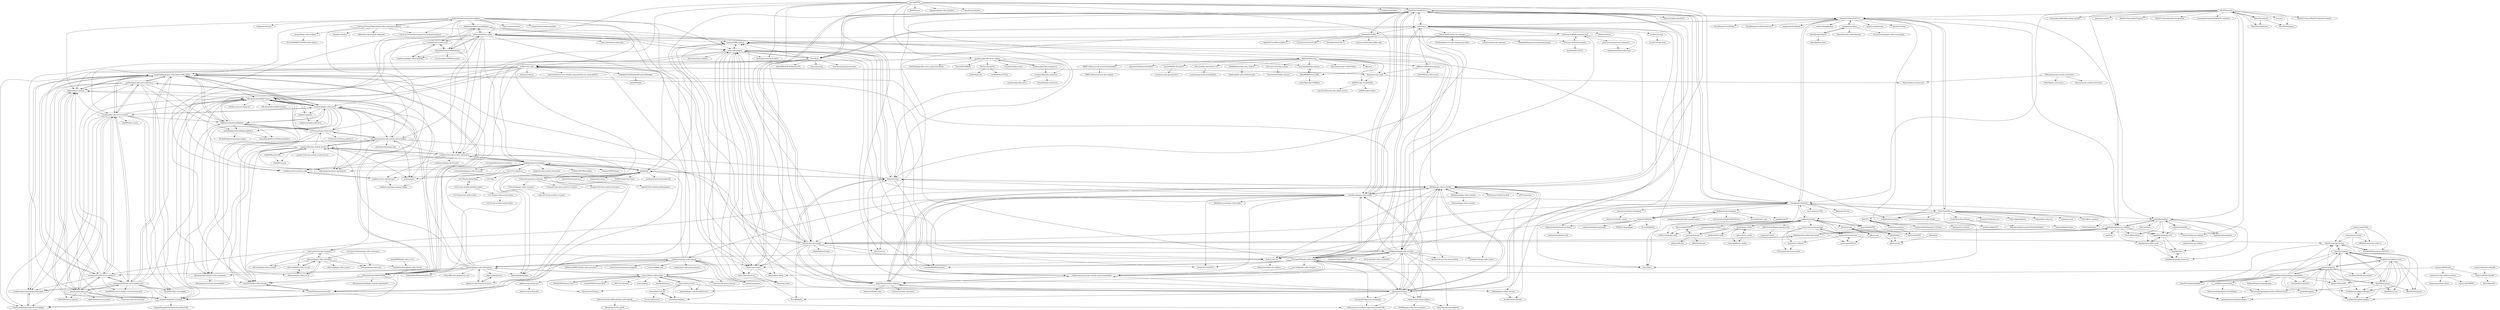 digraph G {
"LibreELEC/LibreELEC.tv" -> "OpenELEC/OpenELEC.tv"
"LibreELEC/LibreELEC.tv" -> "CoreELEC/CoreELEC" ["e"=1]
"LibreELEC/LibreELEC.tv" -> "osmc/osmc"
"LibreELEC/LibreELEC.tv" -> "libretro/Lakka-LibreELEC" ["e"=1]
"LibreELEC/LibreELEC.tv" -> "xbmc/xbmc" ["e"=1]
"LibreELEC/LibreELEC.tv" -> "tvheadend/tvheadend"
"LibreELEC/LibreELEC.tv" -> "asciidisco/plugin.video.netflix"
"LibreELEC/LibreELEC.tv" -> "CastagnaIT/plugin.video.netflix"
"LibreELEC/LibreELEC.tv" -> "Sandmann79/xbmc"
"LibreELEC/LibreELEC.tv" -> "xbmc/Kore"
"LibreELEC/LibreELEC.tv" -> "kodi-pvr/pvr.iptvsimple"
"LibreELEC/LibreELEC.tv" -> "thoradia/thoradia"
"LibreELEC/LibreELEC.tv" -> "jdf76/plugin.video.youtube"
"LibreELEC/LibreELEC.tv" -> "anxdpanic/plugin.video.youtube"
"LibreELEC/LibreELEC.tv" -> "peak3d/inputstream.adaptive"
"thoradia/thoradia" -> "5schatten/LibreELEC-RR"
"thoradia/thoradia" -> "thoradia/LibreELEC.tv"
"thoradia/thoradia" -> "bite-your-idols/Gamestarter"
"thoradia/thoradia" -> "linuxserver/libreelec-addon-repo"
"thoradia/thoradia" -> "OpenELEC/unofficial-addons"
"jurialmunkey/skin.arctic.horizon.2" -> "jurialmunkey/plugin.video.themoviedb.helper"
"jurialmunkey/skin.arctic.horizon.2" -> "jurialmunkey/skin.arctic.horizon"
"jurialmunkey/skin.arctic.horizon.2" -> "jurialmunkey/repository.jurialmunkey"
"jurialmunkey/skin.arctic.horizon.2" -> "drinfernoo/plugin.program.autowidget"
"jurialmunkey/skin.arctic.horizon.2" -> "nixgates/plugin.video.seren"
"jurialmunkey/skin.arctic.horizon.2" -> "Tikipeter/repository.tikipeter"
"jurialmunkey/skin.arctic.horizon.2" -> "SerpentDrago/skin.auramod"
"jurialmunkey/skin.arctic.horizon.2" -> "umbrellaplug/umbrellaplug.github.io"
"jurialmunkey/skin.arctic.horizon.2" -> "skyfsza/skin.auramod"
"jurialmunkey/skin.arctic.zephyr" -> "jurialmunkey/skin.eminence.2"
"jurialmunkey/skin.arctic.zephyr" -> "NortheBridge/skin.arctic.zephyr.fromashes"
"jurialmunkey/skin.arctic.zephyr" -> "jurialmunkey/skin.aura"
"jurialmunkey/skin.arctic.zephyr" -> "jurialmunkey/skin.arctic.zephyr.2"
"jurialmunkey/skin.arctic.zephyr" -> "Nessus85100/Bello"
"jurialmunkey/skin.arctic.zephyr" -> "HitcherUK/skin.ftv"
"jurialmunkey/skin.arctic.zephyr" -> "jurialmunkey/skin.eminence"
"jurialmunkey/skin.arctic.zephyr" -> "bryanbrazil/skin.mimic"
"jurialmunkey/skin.arctic.zephyr" -> "jeroenpardon/skin.refocus"
"CastagnaIT/plugin.video.netflix" -> "asciidisco/plugin.video.netflix"
"CastagnaIT/plugin.video.netflix" -> "Sandmann79/xbmc"
"CastagnaIT/plugin.video.netflix" -> "LibreELEC/LibreELEC.tv"
"CastagnaIT/plugin.video.netflix" -> "CastagnaIT/repository.castagnait"
"CastagnaIT/plugin.video.netflix" -> "peak3d/inputstream.adaptive"
"CastagnaIT/plugin.video.netflix" -> "anxdpanic/plugin.video.youtube"
"CastagnaIT/plugin.video.netflix" -> "CoreELEC/CoreELEC" ["e"=1]
"CastagnaIT/plugin.video.netflix" -> "jdf76/plugin.video.youtube"
"CastagnaIT/plugin.video.netflix" -> "emilsvennesson/script.module.inputstreamhelper"
"CastagnaIT/plugin.video.netflix" -> "matthuisman/slyguy.addons"
"CastagnaIT/plugin.video.netflix" -> "croneter/PlexKodiConnect" ["e"=1]
"CastagnaIT/plugin.video.netflix" -> "jurialmunkey/plugin.video.themoviedb.helper"
"CastagnaIT/plugin.video.netflix" -> "xbmc/xbmc" ["e"=1]
"CastagnaIT/plugin.video.netflix" -> "elgatito/plugin.video.elementum"
"CastagnaIT/plugin.video.netflix" -> "arvvoid/plugin.video.hbogoeu"
"retrospect-addon/plugin.video.retrospect" -> "add-ons/plugin.video.viervijfzes"
"retrospect-addon/plugin.video.retrospect" -> "add-ons/plugin.video.yelo"
"tvheadend/tvheadend" -> "kodi-pvr/pvr.hts"
"tvheadend/tvheadend" -> "catalinii/minisatip"
"tvheadend/tvheadend" -> "rsiebert/TVHClient"
"tvheadend/tvheadend" -> "OpenELEC/OpenELEC.tv"
"tvheadend/tvheadend" -> "LibreELEC/LibreELEC.tv"
"tvheadend/tvheadend" -> "braice/MuMuDVB"
"tvheadend/tvheadend" -> "jkaberg/tvhProxy" ["e"=1]
"tvheadend/tvheadend" -> "xteve-project/xTeVe" ["e"=1]
"tvheadend/tvheadend" -> "linuxserver/docker-tvheadend"
"tvheadend/tvheadend" -> "zipleen/tvheadend-iphone-client"
"tvheadend/tvheadend" -> "opdenkamp/xbmc-pvr-addons"
"tvheadend/tvheadend" -> "xbmc/xbmc" ["e"=1]
"tvheadend/tvheadend" -> "kiall/android-tvheadend"
"tvheadend/tvheadend" -> "Pulse-Eight/libcec"
"tvheadend/tvheadend" -> "kodi-pvr/pvr.iptvsimple"
"a4k-openproject/a4kSubtitles" -> "a4k-openproject/a4kScrapers"
"a4k-openproject/a4kSubtitles" -> "a4k-openproject/plugin.program.openwizard"
"a4k-openproject/a4kSubtitles" -> "jurialmunkey/repository.jurialmunkey"
"a4k-openproject/a4kSubtitles" -> "host505/plugin.video.theoath"
"a4k-openproject/a4kSubtitles" -> "SerpentDrago/skin.auramod"
"a4k-openproject/a4kSubtitles" -> "nixgates/plugin.video.seren"
"a4k-openproject/a4kSubtitles" -> "jurialmunkey/plugin.video.themoviedb.helper"
"opdenkamp/xbmc-pvr-addons" -> "pipelka/xbmc-addon-xvdr"
"opdenkamp/xbmc-pvr-addons" -> "pipelka/vdr-plugin-xvdr"
"opdenkamp/xbmc-pvr-addons" -> "opdenkamp/xbmc"
"opdenkamp/xbmc-pvr-addons" -> "fetzerch/xbmc-pvr-addons"
"opdenkamp/xbmc-pvr-addons" -> "afedchin/xbmc-addon-iptvsimple"
"opdenkamp/xbmc-pvr-addons" -> "tsp/xbmc"
"opdenkamp/xbmc-pvr-addons" -> "FernetMenta/xbmc"
"XLordKX/kodi" -> "xbmc/repo-plugins"
"OpenPLi/openpli-oe-core" -> "OpenPLi/enigma2"
"OpenPLi/openpli-oe-core" -> "KomodoPlatform/atomicDEX-Pro"
"OpenPLi/openpli-oe-core" -> "OpenPLi/enigma2-plugins"
"Kodi-vStream/venom-xbmc-addons" -> "Catch-up-TV-and-More/plugin.video.catchuptvandmore"
"Kodi-vStream/venom-xbmc-addons" -> "jurialmunkey/plugin.video.themoviedb.helper"
"Kodi-vStream/venom-xbmc-addons" -> "tvaddonsco/script.module.urlresolver"
"Kodi-vStream/venom-xbmc-addons" -> "skyfsza/skin.auramod"
"Kodi-vStream/venom-xbmc-addons" -> "trakt/script.trakt"
"Kodi-vStream/venom-xbmc-addons" -> "dobbelina/repository.dobbelina"
"Kodi-vStream/venom-xbmc-addons" -> "xbmc-adult/xbmc-adult"
"Kodi-vStream/venom-xbmc-addons" -> "xbmc/repo-plugins"
"Kodi-vStream/venom-xbmc-addons" -> "a4k-openproject/script.module.openscrapers"
"Kodi-vStream/venom-xbmc-addons" -> "ludopotte/vStream"
"Kodi-vStream/venom-xbmc-addons" -> "xbmc/repo-scripts"
"Kodi-vStream/venom-xbmc-addons" -> "Catch-up-TV-and-More/repository.catchuptvandmore"
"Kodi-vStream/venom-xbmc-addons" -> "host505/repository.host505"
"Kodi-vStream/venom-xbmc-addons" -> "kata-containers/tests" ["e"=1]
"Kodi-vStream/venom-xbmc-addons" -> "ComputerScienceHouse/packet" ["e"=1]
"oscam-emu/oscam-patched" -> "oscam-emu/oscam-emu"
"oscam-emu/oscam-patched" -> "Schimmelreiter/oscam-smod"
"oscam-emu/oscam-patched" -> "oscam-emu/OSEmu"
"oscam-emu/oscam-patched" -> "gorgone/s3_releases"
"afedchin/xbmc-addon-iptvsimple" -> "kodi-pvr/pvr.iptvsimple"
"afedchin/xbmc-addon-iptvsimple" -> "opdenkamp/xbmc-pvr-addons"
"oe-alliance/oe-alliance-core" -> "OpenViX/enigma2"
"oe-alliance/oe-alliance-core" -> "oe-alliance/oe-alliance-plugins"
"oe-alliance/oe-alliance-core" -> "openatv/enigma2"
"oe-alliance/oe-alliance-core" -> "OpenPLi/enigma2"
"oe-alliance/oe-alliance-core" -> "oe-alliance/build-enviroment"
"oe-alliance/oe-alliance-core" -> "oe-alliance/enigma2-plugins"
"oe-alliance/oe-alliance-core" -> "OpenPLi/openpli-oe-core"
"oe-alliance/oe-alliance-core" -> "BlackHole/enigma2"
"oe-alliance/oe-alliance-core" -> "openatv/MetrixHD"
"oe-alliance/oe-alliance-core" -> "OpenViX/vix-core"
"asciidisco/plugin.video.netflix" -> "CastagnaIT/plugin.video.netflix"
"asciidisco/plugin.video.netflix" -> "Sandmann79/xbmc"
"asciidisco/plugin.video.netflix" -> "peak3d/inputstream.adaptive"
"asciidisco/plugin.video.netflix" -> "LibreELEC/LibreELEC.tv"
"asciidisco/plugin.video.netflix" -> "jdf76/plugin.video.youtube"
"asciidisco/plugin.video.netflix" -> "croneter/PlexKodiConnect" ["e"=1]
"asciidisco/plugin.video.netflix" -> "kodinerds/repo"
"asciidisco/plugin.video.netflix" -> "scakemyer/plugin.video.quasar"
"asciidisco/plugin.video.netflix" -> "CoreELEC/CoreELEC" ["e"=1]
"asciidisco/plugin.video.netflix" -> "tvheadend/tvheadend"
"asciidisco/plugin.video.netflix" -> "emilsvennesson/script.module.inputstreamhelper"
"asciidisco/plugin.video.netflix" -> "osmc/osmc"
"asciidisco/plugin.video.netflix" -> "xbmc/repo-plugins"
"asciidisco/plugin.video.netflix" -> "kodi-pvr/pvr.iptvsimple"
"asciidisco/plugin.video.netflix" -> "MediaBrowser/plugin.video.emby" ["e"=1]
"Sandmann79/xbmc" -> "CastagnaIT/plugin.video.netflix"
"Sandmann79/xbmc" -> "asciidisco/plugin.video.netflix"
"Sandmann79/xbmc" -> "peak3d/inputstream.adaptive"
"Sandmann79/xbmc" -> "emilsvennesson/script.module.inputstreamhelper"
"Sandmann79/xbmc" -> "matthuisman/slyguy.addons"
"Sandmann79/xbmc" -> "kodinerds/repo"
"Sandmann79/xbmc" -> "LibreELEC/LibreELEC.tv"
"Sandmann79/xbmc" -> "CastagnaIT/repository.castagnait"
"Sandmann79/xbmc" -> "anxdpanic/plugin.video.youtube"
"Sandmann79/xbmc" -> "jdf76/plugin.video.youtube"
"Sandmann79/xbmc" -> "XLordKX/kodi"
"Sandmann79/xbmc" -> "Lunatixz/KODI_Addons"
"Sandmann79/xbmc" -> "xbmc/repo-plugins"
"Sandmann79/xbmc" -> "trakt/script.trakt"
"Sandmann79/xbmc" -> "kodi-community-addons/repository.marcelveldt"
"emilsvennesson/script.module.inputstreamhelper" -> "peak3d/inputstream.adaptive"
"romanvm/kodi.web-pdb" -> "kharts/konsodi"
"OpenPLi/enigma2" -> "OpenPLi/openpli-oe-core"
"OpenPLi/enigma2" -> "OpenViX/enigma2"
"OpenPLi/enigma2" -> "openatv/enigma2"
"OpenPLi/enigma2" -> "OpenPLi/enigma2-plugins"
"OpenPLi/enigma2" -> "oe-alliance/oe-alliance-plugins"
"OpenPLi/enigma2" -> "oe-alliance/oe-alliance-core"
"OpenPLi/enigma2" -> "oe-alliance/enigma2-plugins"
"OpenPLi/enigma2" -> "BlackHole/enigma2"
"catalinii/minisatip" -> "Barracuda09/SATPI"
"catalinii/minisatip" -> "perexg/satip-axe"
"catalinii/minisatip" -> "manio/vdr-plugin-dvbapi"
"catalinii/minisatip" -> "braice/MuMuDVB"
"catalinii/minisatip" -> "rofafor/vdr-plugin-satip"
"catalinii/minisatip" -> "oscam-emu/oscam-emu"
"catalinii/minisatip" -> "oscam-emu/OSEmu"
"catalinii/minisatip" -> "tbsdtv/linux_media"
"catalinii/minisatip" -> "tvheadend/tvheadend"
"catalinii/minisatip" -> "oscam-emu/oscam-patched"
"catalinii/minisatip" -> "Jalle19/node-ffmpeg-mpegts-proxy"
"catalinii/minisatip" -> "gfto/tsdecrypt"
"oscam-emu/oscam-emu" -> "oscam-emu/OSEmu"
"oscam-emu/oscam-emu" -> "oscam-emu/oscam-patched"
"oscam-emu/oscam-emu" -> "gorgone/s3_releases"
"oscam-emu/oscam-emu" -> "OpenPLi/openpli-oe-core"
"osmc/osmc" -> "LibreELEC/LibreELEC.tv"
"osmc/osmc" -> "mcobit/retrosmc"
"osmc/osmc" -> "xbmc/Kore"
"osmc/osmc" -> "OpenELEC/OpenELEC.tv"
"osmc/osmc" -> "jdf76/plugin.video.youtube"
"osmc/osmc" -> "asciidisco/plugin.video.netflix"
"osmc/osmc" -> "xbmc/xbmc" ["e"=1]
"osmc/osmc" -> "MilhouseVH/texturecache.py"
"osmc/osmc" -> "xbmc/chorus2"
"osmc/osmc" -> "xbianonpi/xbian"
"osmc/osmc" -> "anxdpanic/plugin.video.youtube"
"osmc/osmc" -> "Zomboided/service.vpn.manager"
"osmc/osmc" -> "thoradia/thoradia"
"osmc/osmc" -> "zach-morris/plugin.program.iagl"
"osmc/osmc" -> "Sandmann79/xbmc"
"nixgates/plugin.video.seren" -> "a4k-openproject/a4kScrapers"
"nixgates/plugin.video.seren" -> "nixgates/nixgates"
"nixgates/plugin.video.seren" -> "Tikipeter/repository.tikipeter"
"nixgates/plugin.video.seren" -> "jurialmunkey/plugin.video.themoviedb.helper"
"nixgates/plugin.video.seren" -> "123Venom/plugin.video.venom"
"nixgates/plugin.video.seren" -> "jurialmunkey/skin.arctic.horizon"
"nixgates/plugin.video.seren" -> "a4k-openproject/a4kSubtitles"
"nixgates/plugin.video.seren" -> "jurialmunkey/skin.arctic.horizon.2"
"nixgates/plugin.video.seren" -> "nixgates/nixgates.github.io"
"nixgates/plugin.video.seren" -> "skyfsza/skin.auramod"
"nixgates/plugin.video.seren" -> "umbrellaplug/umbrellaplug.github.io"
"nixgates/plugin.video.seren" -> "host505/plugin.video.theoath"
"nixgates/plugin.video.seren" -> "a4k-openproject/script.module.openscrapers"
"nixgates/plugin.video.seren" -> "a4k-openproject/json.openplayers"
"nixgates/plugin.video.seren" -> "SerpentDrago/skin.auramod"
"anxdpanic/plugin.video.youtube" -> "jdf76/plugin.video.youtube"
"anxdpanic/plugin.video.youtube" -> "siku2/script.service.sponsorblock"
"anxdpanic/plugin.video.youtube" -> "anxdpanic/plugin.video.tubed"
"anxdpanic/plugin.video.youtube" -> "jurialmunkey/plugin.video.themoviedb.helper"
"anxdpanic/plugin.video.youtube" -> "emilsvennesson/script.module.inputstreamhelper"
"anxdpanic/plugin.video.youtube" -> "xbmc/inputstream.adaptive"
"anxdpanic/plugin.video.youtube" -> "firsttris/plugin.video.sendtokodi"
"anxdpanic/plugin.video.youtube" -> "Sandmann79/xbmc"
"anxdpanic/plugin.video.youtube" -> "matthuisman/slyguy.addons"
"anxdpanic/plugin.video.youtube" -> "Lunatixz/KODI_Addons"
"anxdpanic/plugin.video.youtube" -> "CastagnaIT/plugin.video.netflix"
"anxdpanic/plugin.video.youtube" -> "zach-morris/plugin.program.iagl"
"anxdpanic/plugin.video.youtube" -> "anxdpanic/plugin.video.twitch"
"anxdpanic/plugin.video.youtube" -> "host505/plugin.video.theoath"
"anxdpanic/plugin.video.youtube" -> "kodi-pvr/pvr.hts"
"khloke/play-to-xbmc-chrome" -> "enen92/script.tubecast"
"steeve/plugin.video.pulsar" -> "scakemyer/plugin.video.quasar"
"steeve/plugin.video.pulsar" -> "steeve/xbmctorrent"
"steeve/plugin.video.pulsar" -> "jmarth/plugin.video.kmediatorrent"
"steeve/plugin.video.pulsar" -> "steeve/script.pulsar.dummy"
"steeve/plugin.video.pulsar" -> "Diblo/KODI-Popcorn-Time"
"steeve/plugin.video.pulsar" -> "brysonreece/Stream"
"steeve/plugin.video.pulsar" -> "enen92/P2P-Streams-Kodi"
"steeve/plugin.video.pulsar" -> "scakemyer/quasar"
"steeve/plugin.video.pulsar" -> "i96751414/pulsar"
"steeve/plugin.video.pulsar" -> "elgatito/plugin.video.elementum"
"steeve/plugin.video.pulsar" -> "steeve/pulsar"
"steeve/plugin.video.pulsar" -> "steeve/torrent2http"
"steeve/plugin.video.pulsar" -> "samnazarko/osmc" ["e"=1]
"steeve/plugin.video.pulsar" -> "platbr/script.pulsar.eztv"
"gfto/oscam" -> "gfto/tsdecrypt"
"dobbelina/repository.dobbelina" -> "xbmc-adult/xbmc-adult"
"dobbelina/repository.dobbelina" -> "tvaddonsco/tva-adult-repo"
"dobbelina/repository.dobbelina" -> "Lunatixz/KODI_Addons"
"dobbelina/repository.dobbelina" -> "Vashiel/repository.adulthideout"
"dobbelina/repository.dobbelina" -> "xbmc/repo-plugins"
"tbsdtv/linux_media" -> "ljalves/linux_media"
"tbsdtv/linux_media" -> "tbsdtv/media_build"
"tbsdtv/linux_media" -> "crazycat69/linux_media"
"xbmc-adult/xbmc-adult" -> "tvaddonsco/tva-adult-repo"
"xbmc-adult/xbmc-adult" -> "Vashiel/repository.adulthideout"
"xbmc-adult/xbmc-adult" -> "dobbelina/repository.dobbelina"
"xbmc-adult/xbmc-adult" -> "tvaddonsco/plugin.video.adultflix"
"xbmc-adult/xbmc-adult" -> "xbmc/repo-plugins"
"xbmc-adult/xbmc-adult" -> "kodibae/repository.kodibae"
"xbmc-adult/xbmc-adult" -> "tvaddonsco/script.module.urlresolver"
"xbmc-adult/xbmc-adult" -> "kodinerds/repo"
"xbmc-adult/xbmc-adult" -> "xbmc/repo-scripts"
"xbmc-adult/xbmc-adult" -> "a4k-openproject/script.module.openscrapers"
"xbmc-adult/xbmc-adult" -> "xbmc-adult/xbmc-adult-eden"
"xbmc-adult/xbmc-adult" -> "a4k-openproject/a4kScrapers"
"xbmc-adult/xbmc-adult" -> "tvaddonsco/tva-resolvers-repo"
"xbmc-adult/xbmc-adult" -> "Lunatixz/KODI_Addons"
"xbmc-adult/xbmc-adult" -> "kodil/kodil"
"braice/MuMuDVB" -> "catalinii/minisatip"
"braice/MuMuDVB" -> "gfto/dvblast"
"xbmc/Kore" -> "xbmc/repo-plugins"
"xbmc/Kore" -> "xbmc/chorus2"
"xbmc/Kore" -> "xbmc/repo-scripts"
"xbmc/Kore" -> "LibreELEC/LibreELEC.tv"
"xbmc/Kore" -> "xbmc/Official-Kodi-Remote-iOS"
"xbmc/Kore" -> "xbmc/repo-resources"
"xbmc/Kore" -> "osmc/osmc"
"xbmc/Kore" -> "dmfs/opentasks" ["e"=1]
"xbmc/Kore" -> "open-keychain/open-keychain" ["e"=1]
"xbmc/Kore" -> "trakt/script.trakt"
"xbmc/Kore" -> "Lunatixz/KODI_Addons"
"OpenELEC/OpenELEC.tv" -> "LibreELEC/LibreELEC.tv"
"OpenELEC/OpenELEC.tv" -> "tvheadend/tvheadend"
"OpenELEC/OpenELEC.tv" -> "xbmc/xbmc" ["e"=1]
"OpenELEC/OpenELEC.tv" -> "RuudBurger/CouchPotatoServer" ["e"=1]
"OpenELEC/OpenELEC.tv" -> "midgetspy/Sick-Beard" ["e"=1]
"OpenELEC/OpenELEC.tv" -> "Pulse-Eight/libcec"
"OpenELEC/OpenELEC.tv" -> "opdenkamp/xbmc"
"OpenELEC/OpenELEC.tv" -> "mazkolain/spotimc"
"OpenELEC/OpenELEC.tv" -> "mrkipling/maraschino" ["e"=1]
"OpenELEC/OpenELEC.tv" -> "opdenkamp/xbmc-pvr-addons"
"OpenELEC/OpenELEC.tv" -> "rembo10/headphones" ["e"=1]
"OpenELEC/OpenELEC.tv" -> "raspberrypi/firmware" ["e"=1]
"OpenELEC/OpenELEC.tv" -> "OpenELEC/xbmc"
"OpenELEC/OpenELEC.tv" -> "osmc/osmc"
"OpenELEC/OpenELEC.tv" -> "RuudBurger/CouchPotato" ["e"=1]
"matthuisman/slyguy.addons" -> "Dis90/plugin.video.discoveryplus"
"matthuisman/slyguy.addons" -> "xbmc/inputstream.adaptive"
"floe/CEC" -> "stefslon/cec-arduino"
"floe/CEC" -> "lucadentella/ArduinoLib_CEClient"
"floe/CEC" -> "phatpaul/cec-arduino"
"floe/CEC" -> "marbink/ArdCEC"
"andoma/tvheadend" -> "opdenkamp/xbmc"
"andoma/tvheadend" -> "opdenkamp/tvheadend"
"andoma/tvheadend" -> "pipelka/vdr-plugin-xvdr"
"manio/vdr-plugin-dvbapi" -> "rofafor/vdr-plugin-satip"
"manio/vdr-plugin-dvbapi" -> "pipelka/vdr-plugin-xvdr"
"opdenkamp/xbmc" -> "andoma/tvheadend"
"opdenkamp/xbmc" -> "pipelka/xbmc-addon-xvdr"
"opdenkamp/xbmc" -> "pipelka/vdr-plugin-xvdr"
"opdenkamp/xbmc" -> "pipelka/vdr-plugin-vnsiserver"
"opdenkamp/xbmc" -> "opdenkamp/xbmc-pvr-addons"
"opdenkamp/xbmc" -> "opdenkamp/tvheadend"
"opdenkamp/xbmc" -> "FernetMenta/xbmc"
"opdenkamp/xbmc" -> "Pulse-Eight/xbmc"
"opdenkamp/xbmc" -> "pipelka/xbmc"
"opdenkamp/xbmc" -> "dteirney/xbmc"
"a4k-openproject/script.module.openscrapers" -> "a4k-openproject/a4kScrapers"
"a4k-openproject/script.module.openscrapers" -> "a4k-openproject/plugin.video.openmeta"
"a4k-openproject/script.module.openscrapers" -> "123Venom/plugin.video.venom"
"a4k-openproject/script.module.openscrapers" -> "jewbmx/repo"
"a4k-openproject/script.module.openscrapers" -> "host505/repository.host505"
"a4k-openproject/script.module.openscrapers" -> "jsergio123/script.module.resolveurl"
"a4k-openproject/script.module.openscrapers" -> "aenemapy/aenemapyrepo"
"a4k-openproject/script.module.openscrapers" -> "a4k-openproject/json.openplayers"
"a4k-openproject/script.module.openscrapers" -> "host505/plugin.video.theoath"
"jamesroutley/24a2" -> "KomodoPlatform/atomicDEX-Pro"
"jamesroutley/24a2" -> "IBM/ibm-spectrum-scale-csi"
"jamesroutley/24a2" -> "hossainemruz/toha"
"jamesroutley/24a2" -> "OpenPLi/openpli-oe-core"
"romanvm/python-web-pdb" -> "romanvm/kodi.web-pdb"
"xbmc/repo-plugins" -> "xbmc/repo-scripts"
"xbmc/repo-plugins" -> "xbmc/repo-resources"
"xbmc/repo-plugins" -> "Lunatixz/KODI_Addons"
"xbmc/repo-plugins" -> "xbmc/addon-check"
"xbmc/repo-plugins" -> "xbmc/generator-kodi-addon"
"xbmc/repo-plugins" -> "kodi-pvr/pvr.iptvsimple"
"xbmc/repo-plugins" -> "xbmc/repo-binary-addons"
"xbmc/repo-plugins" -> "xbmc/repo-skins"
"xbmc/repo-plugins" -> "kodi-pvr/pvr.hts"
"xbmc/repo-plugins" -> "emilsvennesson/script.module.inputstreamhelper"
"xbmc/repo-plugins" -> "kodibae/repository.kodibae"
"xbmc/repo-plugins" -> "kodinerds/repo"
"xbmc/repo-plugins" -> "xbmc/Kore"
"xbmc/repo-plugins" -> "tvaddonsco/script.module.urlresolver"
"a4k-openproject/a4kScrapers" -> "a4k-openproject/json.openplayers"
"a4k-openproject/a4kScrapers" -> "nixgates/nixgates"
"a4k-openproject/a4kScrapers" -> "a4k-openproject/a4kSubtitles"
"a4k-openproject/a4kScrapers" -> "nixgates/plugin.video.seren"
"a4k-openproject/a4kScrapers" -> "a4k-openproject/plugin.video.openmeta"
"a4k-openproject/a4kScrapers" -> "123Venom/plugin.video.venom"
"a4k-openproject/a4kScrapers" -> "host505/plugin.video.theoath"
"a4k-openproject/a4kScrapers" -> "host505/repository.host505"
"a4k-openproject/a4kScrapers" -> "drinfernoo/seren.theme.ah" ["e"=1]
"a4k-openproject/a4kScrapers" -> "a4k-openproject/a4kStreaming"
"a4k-openproject/a4kScrapers" -> "jewbmx/repo"
"rsiebert/TVHClient" -> "kiall/android-tvheadend"
"rsiebert/TVHClient" -> "zipleen/tvheadend-iphone-client"
"rsiebert/TVHClient" -> "linuxstb/pidvbip"
"rsiebert/TVHClient" -> "realriot/tvheadend-ng.bundle" ["e"=1]
"rsiebert/TVHClient" -> "kodi-pvr/pvr.hts"
"rsiebert/TVHClient" -> "BtbN/vlc-htsp-plugin"
"EventGhost/EventGhost" -> "dequi/eventghost-general-PluginDatabase"
"EventGhost/EventGhost" -> "joaomgcd/JoinChrome" ["e"=1]
"hossainemruz/toha" -> "KomodoPlatform/atomicDEX-Pro"
"hossainemruz/toha" -> "OpenPLi/openpli-oe-core"
"hossainemruz/toha" -> "IBM/ibm-spectrum-scale-csi"
"I-A-C/ExodusReduxRepo" -> "I-A-C/script.module.lambdascrapers"
"I-A-C/plugin.video.exodusredux" -> "I-A-C/script.module.exodusredux"
"kodibae/repository.kodibae" -> "tvaddonsco/tva-resolvers-repo"
"kodibae/repository.kodibae" -> "tvaddonsco/script.module.urlresolver"
"kodibae/repository.kodibae" -> "tvaddonsco/tva-release-repo"
"kodibae/repository.kodibae" -> "jewbmx/repo"
"kodibae/repository.kodibae" -> "Tempest0580/Temptv"
"kodibae/repository.kodibae" -> "covenantkodi/plugin.video.covenant"
"kodibae/repository.kodibae" -> "kodibae/script.module.urlresolver"
"kodibae/repository.kodibae" -> "kodil/kodil"
"kodibae/repository.kodibae" -> "mrblamo/Mr-Blamo-Repo"
"kodibae/repository.kodibae" -> "a4k-openproject/json.openplayers"
"kodibae/repository.kodibae" -> "jsergio123/script.module.resolveurl"
"kodibae/repository.kodibae" -> "I-A-C/I-A-C.github.io"
"kodibae/repository.kodibae" -> "host505/repository.host505"
"kodinerds/repo" -> "jdf76/plugin.video.youtube"
"kodinerds/repo" -> "Lunatixz/KODI_Addons"
"kodinerds/repo" -> "tvaddonsco/script.module.urlresolver"
"kodinerds/repo" -> "xbmc/repo-plugins"
"kodinerds/repo" -> "emilsvennesson/script.module.inputstreamhelper"
"kodinerds/repo" -> "peak3d/inputstream.adaptive"
"kodinerds/repo" -> "kodil/kodil"
"Vashiel/repository.adulthideout" -> "tvaddonsco/tva-adult-repo"
"Vashiel/repository.adulthideout" -> "xbmc-adult/xbmc-adult"
"Vashiel/repository.adulthideout" -> "tvaddonsco/plugin.video.adultflix"
"Vashiel/repository.adulthideout" -> "dobbelina/repository.dobbelina"
"Vashiel/repository.adulthideout" -> "tvaddonsco/script.module.urlresolver"
"Vashiel/repository.adulthideout" -> "LucasLeandro1204/Pornsearch" ["e"=1]
"tvaddonsco/plugin.video.adultflix" -> "tvaddonsco/tva-adult-repo"
"tvaddonsco/tva-adult-repo" -> "tvaddonsco/plugin.video.adultflix"
"tvaddonsco/tva-adult-repo" -> "Vashiel/repository.adulthideout"
"tvaddonsco/tva-adult-repo" -> "tvaddonsco/tva-resolvers-repo"
"xbmc/repo-scripts" -> "xbmc/repo-plugins"
"xbmc/repo-scripts" -> "xbmc/repo-resources"
"xbmc/repo-scripts" -> "xbmc/repo-skins"
"xbmc/repo-scripts" -> "xbmc/addon-check"
"xbmc/repo-scripts" -> "Lunatixz/KODI_Addons"
"elgatito/script.elementum.burst" -> "elgatito/elementum"
"elgatito/script.elementum.burst" -> "elgatito/plugin.video.elementum"
"Pulse-Eight/libcec" -> "trainman419/python-cec"
"Pulse-Eight/libcec" -> "Pulse-Eight/xbmc"
"Pulse-Eight/libcec" -> "Pulse-Eight/platform"
"Pulse-Eight/libcec" -> "bramp/libcec-daemon"
"Pulse-Eight/libcec" -> "OpenELEC/OpenELEC.tv"
"Pulse-Eight/libcec" -> "tvheadend/tvheadend"
"Pulse-Eight/libcec" -> "opdenkamp/xbmc"
"Pulse-Eight/libcec" -> "floe/CEC"
"Pulse-Eight/libcec" -> "mrkipling/maraschino" ["e"=1]
"Pulse-Eight/libcec" -> "michaelarnauts/cec-mqtt-bridge"
"Pulse-Eight/libcec" -> "konikvranik/pyCEC"
"Pulse-Eight/libcec" -> "olajep/rpi-cecd"
"Pulse-Eight/libcec" -> "DrGeoff/cec_simplest"
"Pulse-Eight/libcec" -> "catalinii/minisatip"
"Pulse-Eight/libcec" -> "EventGhost/EventGhost"
"kodi-pvr/pvr.iptvsimple" -> "afedchin/xbmc-addon-iptvsimple"
"kodi-pvr/pvr.iptvsimple" -> "xbmc/repo-plugins"
"kodi-pvr/pvr.iptvsimple" -> "jnk22/kodinerds-iptv" ["e"=1]
"kodi-pvr/pvr.iptvsimple" -> "kodibae/repository.kodibae"
"kodi-pvr/pvr.iptvsimple" -> "Lunatixz/KODI_Addons"
"kodi-pvr/pvr.iptvsimple" -> "xbmc/repo-scripts"
"kodi-pvr/pvr.iptvsimple" -> "tvaddonsco/script.module.urlresolver"
"kodi-pvr/pvr.iptvsimple" -> "LibreELEC/LibreELEC.tv"
"kodi-pvr/pvr.iptvsimple" -> "kodi-pvr/pvr.hts"
"kodi-pvr/pvr.iptvsimple" -> "add-ons/service.iptv.manager"
"kodi-pvr/pvr.iptvsimple" -> "XLordKX/kodi"
"kodi-pvr/pvr.iptvsimple" -> "anxdpanic/plugin.video.youtube"
"kodi-pvr/pvr.iptvsimple" -> "opdenkamp/xbmc-pvr-addons"
"kodi-pvr/pvr.iptvsimple" -> "peak3d/inputstream.adaptive"
"kodi-pvr/pvr.iptvsimple" -> "xbmc/chorus2"
"Jasonra/XBMC-PseudoTV" -> "Lunatixz/script.pseudotv.live"
"Colossal1/repository.colossus" -> "Colossal1/plugin.video.covenant"
"Colossal1/repository.colossus" -> "Colossal1/repository.colossus.common"
"Colossal1/repository.colossus" -> "jsergio123/script.module.urlresolver"
"Colossal1/repository.colossus" -> "kodil/kodil"
"elgatito/plugin.video.elementum" -> "elgatito/script.elementum.burst"
"elgatito/plugin.video.elementum" -> "scakemyer/plugin.video.quasar"
"elgatito/plugin.video.elementum" -> "elgatito/elementum"
"elgatito/plugin.video.elementum" -> "jurialmunkey/plugin.video.themoviedb.helper"
"elgatito/plugin.video.elementum" -> "StefanIlchev/ElementumService"
"elgatito/plugin.video.elementum" -> "gaiaorigin/gaiaorigin"
"elgatito/plugin.video.elementum" -> "a4k-openproject/a4kSubtitles"
"elgatito/plugin.video.elementum" -> "kodibae/repository.kodibae"
"elgatito/plugin.video.elementum" -> "jsergio123/script.module.resolveurl"
"elgatito/plugin.video.elementum" -> "nixgates/plugin.video.seren"
"elgatito/plugin.video.elementum" -> "Nemiroff/script.elementum.nova" ["e"=1]
"elgatito/plugin.video.elementum" -> "a4k-openproject/plugin.video.openmeta"
"elgatito/plugin.video.elementum" -> "jurialmunkey/skin.arctic.zephyr.2"
"elgatito/plugin.video.elementum" -> "steeve/plugin.video.pulsar"
"koying/SPMC" -> "MrMC/mrmc"
"koying/SPMC" -> "tvaddonsco/script.module.urlresolver"
"koying/SPMC" -> "jdf76/plugin.video.youtube"
"koying/SPMC" -> "croneter/PlexKodiConnect" ["e"=1]
"koying/SPMC" -> "hippojay/plugin.video.plexbmc" ["e"=1]
"koying/SPMC" -> "xbmc-adult/xbmc-adult"
"koying/SPMC" -> "jurialmunkey/skin.arctic.zephyr"
"koying/SPMC" -> "kodi-pvr/pvr.iptvsimple"
"koying/SPMC" -> "LibreELEC/LibreELEC.tv"
"koying/SPMC" -> "theotherp/nzbhydra" ["e"=1]
"koying/SPMC" -> "asciidisco/plugin.video.netflix"
"koying/SPMC" -> "BigNoid/Aeon-Nox"
"koying/SPMC" -> "cardigann/cardigann" ["e"=1]
"koying/SPMC" -> "tvheadend/tvheadend"
"koying/SPMC" -> "xbmc/generator-kodi-addon"
"BigNoid/Aeon-Nox" -> "Black09/Xperience1080"
"BigNoid/Aeon-Nox" -> "jeroenpardon/skin.refocus"
"BigNoid/Aeon-Nox" -> "WarLion/skin.Aeon-Nox-4.1.9"
"BigNoid/Aeon-Nox" -> "mikesilvo164/Aeon-Nox-SiLVO"
"BigNoid/Aeon-Nox" -> "MadMikeDoc/skin.aeon.madnox"
"BigNoid/Aeon-Nox" -> "phil65/script.extendedinfo"
"BigNoid/Aeon-Nox" -> "Manromen/script.TraktUtilities"
"BigNoid/Aeon-Nox" -> "Tgxcorporation/skin.nebula"
"BigNoid/Aeon-Nox" -> "mrkipling/maraschino" ["e"=1]
"BigNoid/Aeon-Nox" -> "Razzeee/script.trakt"
"BigNoid/Aeon-Nox" -> "djh/aeon"
"BigNoid/Aeon-Nox" -> "Jasonra/XBMC-PseudoTV"
"BigNoid/Aeon-Nox" -> "XBMC-Addons/script.artwork.downloader"
"BigNoid/Aeon-Nox" -> "MilhouseVH/texturecache.py"
"stefslon/cec-arduino" -> "floe/CEC"
"stefslon/cec-arduino" -> "marbink/ArdCEC"
"Zomboided/service.vpn.manager" -> "Zomboided/repository.zomboided.plugins"
"Zomboided/service.vpn.manager" -> "Zomboided/service.vpn.manager.providers"
"Zomboided/service.vpn.manager" -> "brianhornsby/script.openvpn"
"Zomboided/service.vpn.manager" -> "kodinerds/repo"
"Catch-up-TV-and-More/plugin.video.catchuptvandmore" -> "add-ons/service.iptv.manager"
"Catch-up-TV-and-More/plugin.video.catchuptvandmore" -> "aassif/pvr.freebox"
"Catch-up-TV-and-More/plugin.video.catchuptvandmore" -> "spmjc/plugin.video.freplay"
"Catch-up-TV-and-More/plugin.video.catchuptvandmore" -> "Kodi-vStream/venom-xbmc-addons"
"Catch-up-TV-and-More/plugin.video.catchuptvandmore" -> "willforde/script.module.codequick"
"Catch-up-TV-and-More/plugin.video.catchuptvandmore" -> "Catch-up-TV-and-More/repository.catchuptvandmore"
"Catch-up-TV-and-More/plugin.video.catchuptvandmore" -> "emilsvennesson/script.module.inputstreamhelper"
"zach-morris/plugin.program.iagl" -> "zach-morris/repository.zachmorris"
"zach-morris/plugin.program.iagl" -> "bite-your-idols/Gamestarter"
"zach-morris/plugin.program.iagl" -> "123Venom/plugin.video.venom"
"zach-morris/plugin.program.iagl" -> "maloep/romcollectionbrowser"
"zach-morris/plugin.program.iagl" -> "Lunatixz/KODI_Addons"
"kodi-community-addons/plugin.audio.spotify" -> "ldsz/plugin.audio.spotify"
"kodi-community-addons/plugin.audio.spotify" -> "kodi-community-addons/repository.marcelveldt"
"jurialmunkey/repository.jurialmunkey" -> "jurialmunkey/plugin.video.themoviedb.helper"
"jurialmunkey/repository.jurialmunkey" -> "drinfernoo/plugin.program.autowidget"
"jurialmunkey/skin.arctic.zephyr.2" -> "jurialmunkey/skin.arctic.horizon"
"jurialmunkey/skin.arctic.zephyr.2" -> "jurialmunkey/skin.aura"
"jurialmunkey/skin.arctic.zephyr.2" -> "jurialmunkey/repository.jurialmunkey"
"jurialmunkey/skin.arctic.zephyr.2" -> "jurialmunkey/plugin.video.themoviedb.helper"
"jurialmunkey/skin.arctic.zephyr.2" -> "beatmasterRS/skin.arctic.zephyr.mod"
"jurialmunkey/skin.arctic.zephyr.2" -> "skyfsza/skin.auramod"
"jurialmunkey/skin.arctic.zephyr.2" -> "nfm886/skin.arctic.zephyr.2.resurrection.mod"
"jurialmunkey/skin.arctic.zephyr.2" -> "jurialmunkey/skin.arctic.horizon.2"
"Jalle19/xbmc-video-server" -> "MilhouseVH/texturecache.py"
"jurialmunkey/skin.arctic.horizon" -> "jurialmunkey/skin.arctic.zephyr.2"
"jurialmunkey/skin.arctic.horizon" -> "jurialmunkey/plugin.video.themoviedb.helper"
"jurialmunkey/skin.arctic.horizon" -> "jurialmunkey/skin.arctic.horizon.2"
"jurialmunkey/skin.arctic.horizon" -> "skyfsza/skin.auramod"
"jurialmunkey/skin.arctic.horizon" -> "nixgates/plugin.video.seren"
"jurialmunkey/skin.arctic.horizon" -> "jurialmunkey/skin.aura"
"jurialmunkey/skin.arctic.horizon" -> "beatmasterRS/skin.arctic.zephyr.mod"
"jurialmunkey/skin.arctic.horizon" -> "a4k-openproject/a4kScrapers"
"jurialmunkey/skin.arctic.horizon" -> "jurialmunkey/repository.jurialmunkey"
"jurialmunkey/skin.arctic.horizon" -> "Tikipeter/repository.tikipeter"
"jurialmunkey/skin.arctic.horizon" -> "drinfernoo/plugin.program.autowidget"
"jurialmunkey/skin.arctic.horizon" -> "marduklev/skin.swan-alpha"
"jurialmunkey/skin.arctic.horizon" -> "im85288/service.upnext"
"jurialmunkey/skin.arctic.horizon" -> "SerpentDrago/skin.auramod"
"jurialmunkey/skin.arctic.horizon" -> "nfm886/skin.cosmic"
"openatv/enigma2" -> "openatv/MetrixHD"
"openatv/enigma2" -> "OpenPLi/enigma2"
"openatv/enigma2" -> "OpenViX/enigma2"
"openatv/enigma2" -> "oe-alliance/oe-alliance-core"
"openatv/enigma2" -> "oe-alliance/oe-alliance-plugins"
"openatv/enigma2" -> "oe-alliance/enigma2-plugins"
"openatv/enigma2" -> "sreichholf/dreamDroid"
"openatv/enigma2" -> "betonme/e2openplugin-EnhancedMovieCenter"
"openatv/enigma2" -> "E2OpenPlugins/e2openplugin-OpenWebif"
"openatv/enigma2" -> "OpenPLi/openpli-oe-core"
"openatv/enigma2" -> "opendreambox/enigma2-plugins"
"openatv/enigma2" -> "oe-alliance/build-enviroment"
"openatv/enigma2" -> "OpenPLi/enigma2-plugins"
"kodil/kodil" -> "kodibae/repository.kodibae"
"kodil/kodil" -> "OpenELEQ/repository.q"
"kodil/kodil" -> "XvBMC/repository.xvbmc"
"kodil/kodil" -> "noobsandnerds/noobsandnerds"
"kodil/kodil" -> "Colossal1/repository.colossus"
"kodil/kodil" -> "gaiaorigin/gaiaorigin"
"kodil/kodil" -> "nixgates/Incursion"
"kodil/kodil" -> "Lunatixz/KODI_Addons"
"kodil/kodil" -> "jsergio123/script.module.resolveurl"
"kodil/kodil" -> "kodinerds/repo"
"peak3d/inputstream.adaptive" -> "emilsvennesson/script.module.inputstreamhelper"
"peak3d/inputstream.adaptive" -> "Sandmann79/xbmc"
"peak3d/inputstream.adaptive" -> "CrackerCat/video_decrypter" ["e"=1]
"peak3d/inputstream.adaptive" -> "asciidisco/plugin.video.netflix"
"peak3d/inputstream.adaptive" -> "Lunatixz/KODI_Addons"
"peak3d/inputstream.adaptive" -> "kodinerds/repo"
"peak3d/inputstream.adaptive" -> "jdf76/plugin.video.youtube"
"peak3d/inputstream.adaptive" -> "kodinerds/binary-repo"
"add-ons/service.iptv.manager" -> "add-ons/plugin.video.viervijfzes"
"add-ons/service.iptv.manager" -> "add-ons/plugin.video.vtm.go"
"add-ons/service.iptv.manager" -> "add-ons/plugin.video.yelo"
"add-ons/service.iptv.manager" -> "add-ons/plugin.video.vrt.nu"
"add-ons/service.iptv.manager" -> "add-ons/plugin.video.streamz"
"CastagnaIT/repository.castagnait" -> "kodi-community-addons/repository.marcelveldt"
"Barracuda09/SATPI" -> "catalinii/minisatip"
"Barracuda09/SATPI" -> "perexg/satip-axe"
"Barracuda09/SATPI" -> "rofafor/vdr-plugin-satip"
"perexg/satip-axe" -> "Jalle19/satip-axe"
"perexg/satip-axe" -> "catalinii/minisatip"
"perexg/satip-axe" -> "Barracuda09/SATPI"
"perexg/satip-axe" -> "jollyjinx/idltools"
"spmjc/plugin.video.freplay" -> "JUL1EN094/JUL1EN094-xbmc-addons"
"jurialmunkey/skin.eminence.2" -> "jurialmunkey/skin.arctic.zephyr"
"jurialmunkey/skin.eminence.2" -> "jurialmunkey/skin.eminence"
"Kolifanes/plugin.video.youtube" -> "jdf76/plugin.video.youtube"
"Kolifanes/plugin.video.youtube" -> "bromix/plugin.video.youtube"
"jdf76/plugin.video.youtube" -> "anxdpanic/plugin.video.youtube"
"jdf76/plugin.video.youtube" -> "Kolifanes/plugin.video.youtube"
"jdf76/plugin.video.youtube" -> "MrSprigster/Twitch-on-Kodi"
"jdf76/plugin.video.youtube" -> "kodinerds/repo"
"jdf76/plugin.video.youtube" -> "xbmc/repo-plugins"
"jdf76/plugin.video.youtube" -> "peak3d/inputstream.adaptive"
"jdf76/plugin.video.youtube" -> "jdf76/repository"
"jdf76/plugin.video.youtube" -> "anxdpanic/plugin.video.tubed"
"jdf76/plugin.video.youtube" -> "kodi-pvr/pvr.hts"
"jdf76/plugin.video.youtube" -> "asciidisco/plugin.video.netflix"
"jdf76/plugin.video.youtube" -> "Sandmann79/xbmc"
"jdf76/plugin.video.youtube" -> "khloke/play-to-xbmc-chrome"
"jdf76/plugin.video.youtube" -> "jurialmunkey/skin.arctic.zephyr.2"
"jdf76/plugin.video.youtube" -> "siku2/script.service.sponsorblock"
"jdf76/plugin.video.youtube" -> "enen92/script.tubecast"
"Jalle19/node-ffmpeg-mpegts-proxy" -> "segator/proxylive"
"tvaddonsco/plugin.git.browser" -> "tvaddonsco/plugin.program.indigo"
"tvaddonsco/tva-resolvers-repo" -> "tvaddonsco/tva-release-repo"
"jsergio123/script.module.resolveurl" -> "tvaddonsco/script.module.urlresolver"
"jsergio123/script.module.resolveurl" -> "a4k-openproject/script.module.openscrapers"
"jsergio123/script.module.resolveurl" -> "host505/plugin.video.theoath"
"jsergio123/script.module.resolveurl" -> "jewbmx/repo"
"jsergio123/script.module.resolveurl" -> "jsergio123/script.module.resolveurl.xxx"
"jsergio123/script.module.resolveurl" -> "host505/repository.host505"
"jsergio123/script.module.resolveurl" -> "Gujal00/ResolveURL"
"jsergio123/script.module.resolveurl" -> "Gujal00/smrzips"
"jsergio123/script.module.resolveurl" -> "a4k-openproject/a4kScrapers"
"jsergio123/script.module.resolveurl" -> "123Venom/plugin.video.venom"
"jsergio123/script.module.resolveurl" -> "a4k-openproject/plugin.video.openmeta"
"tvaddonsco/script.module.urlresolver" -> "tvaddonsco/tva-resolvers-repo"
"tvaddonsco/script.module.urlresolver" -> "jsergio123/script.module.resolveurl"
"tvaddonsco/script.module.urlresolver" -> "tvaddonsco/tva-release-repo"
"tvaddonsco/script.module.urlresolver" -> "tvaddonsco/plugin.git.browser"
"tvaddonsco/script.module.urlresolver" -> "kodibae/repository.kodibae"
"tvaddonsco/script.module.urlresolver" -> "a4k-openproject/script.module.openscrapers"
"steeve/xbmctorrent" -> "steeve/plugin.video.pulsar"
"steeve/xbmctorrent" -> "brysonreece/Stream"
"steeve/xbmctorrent" -> "steeve/torrent2http"
"steeve/xbmctorrent" -> "steeve/libtorrent-go"
"steeve/xbmctorrent" -> "khloke/play-to-xbmc-chrome"
"steeve/xbmctorrent" -> "jmarth/plugin.video.kmediatorrent"
"zach-morris/repository.zachmorris" -> "maloep/romcollectionbrowser"
"bite-your-idols/Gamestarter" -> "escalade/RetroELEC"
"bite-your-idols/Gamestarter" -> "zach-morris/plugin.program.iagl"
"jurialmunkey/skin.aura" -> "jurialmunkey/skin.arctic.zephyr.2"
"jurialmunkey/skin.aura" -> "skyfsza/skin.auramod"
"jurialmunkey/skin.aura" -> "jurialmunkey/skin.arctic.horizon"
"jurialmunkey/skin.aura" -> "skyfsza/repository.auramod"
"jurialmunkey/skin.aura" -> "beatmasterRS/skin.arctic.zephyr.mod"
"jurialmunkey/skin.aura" -> "rmrector/script.artwork.beef"
"jurialmunkey/skin.aura" -> "im85288/service.upnext"
"jurialmunkey/skin.aura" -> "SerpentDrago/skin.auramod"
"skyfsza/skin.auramod" -> "SerpentDrago/skin.auramod"
"skyfsza/skin.auramod" -> "jurialmunkey/plugin.video.themoviedb.helper"
"skyfsza/skin.auramod" -> "jurialmunkey/skin.aura"
"skyfsza/skin.auramod" -> "a4k-openproject/a4kScrapers"
"MythTV/mythtv" -> "MythTV/mythweb"
"MythTV/mythtv" -> "Torc/torc"
"MythTV/mythtv" -> "MythTV/packaging"
"MythTV/mythtv" -> "MythTV-Clients/MythTV-Android-Frontend"
"MythTV/mythtv" -> "MythTV/myththemes"
"MythTV/mythtv" -> "tschaumburg/MythRecordings.bundle"
"MythTV/mythtv" -> "janbar/pvr.mythtv"
"MythTV/mythtv" -> "tvheadend/tvheadend"
"MythTV/mythtv" -> "opdenkamp/xbmc-pvr-addons"
"MythTV/mythtv" -> "fetzerch/xbmc-pvr-addons"
"MythTV/mythtv" -> "MythTV-Clients/MythExpress"
"MythTV/mythtv" -> "MythTV-Android/mythtv-for-android"
"MythTV/mythtv" -> "bennettpeter/android-MythTV-Leanfront"
"MythTV/mythtv" -> "OpenELEC/OpenELEC.tv"
"MythTV/mythtv" -> "opdenkamp/xbmc"
"MythTV/mythweb" -> "MythTV/myththemes"
"MythTV/mythweb" -> "MythTV/mythtv"
"MythTV/mythweb" -> "MythTV/packaging"
"MilhouseVH/texturecache.py" -> "Razzeee/script.trakt"
"MilhouseVH/texturecache.py" -> "Jalle19/xbmc-video-server"
"trakt/script.trakt" -> "Razzeee/script.trakt"
"trakt/script.trakt" -> "jurialmunkey/plugin.video.themoviedb.helper"
"trakt/script.trakt" -> "a4k-openproject/a4kScrapers"
"trakt/script.trakt" -> "nixgates/plugin.video.seren"
"trakt/script.trakt" -> "sharkykh/TraktPlaybackProgressManager"
"trakt/script.trakt" -> "jurialmunkey/skin.arctic.horizon"
"trakt/script.trakt" -> "fuzeman/trakt.py" ["e"=1]
"trakt/script.trakt" -> "skyfsza/skin.auramod"
"trakt/script.trakt" -> "gaiaorigin/gaiaorigin"
"trakt/script.trakt" -> "Tikipeter/repository.tikipeter"
"trakt/script.trakt" -> "a4k-openproject/a4kSubtitles"
"trakt/script.trakt" -> "xbmc/repo-scripts"
"trakt/script.trakt" -> "host505/plugin.video.theoath"
"trakt/script.trakt" -> "opensubtitles/service.subtitles.opensubtitles_by_opensubtitles"
"gfto/mptsd" -> "gfto/tomcast"
"kiall/android-tvheadend" -> "rsiebert/TVHClient"
"kiall/android-tvheadend" -> "pipelka/roboTV"
"kiall/android-tvheadend" -> "googlesamples/androidtv-sample-inputs" ["e"=1]
"kiall/android-tvheadend" -> "martinmarinov/AndroidDvbDriver" ["e"=1]
"kiall/android-tvheadend" -> "korre/android-tv-epg" ["e"=1]
"phil65/script.extendedinfo" -> "marcelveldt/script.skin.helper.service"
"phil65/script.extendedinfo" -> "phil65/script.toolbox"
"oscam-emu/OSEmu" -> "oscam-emu/oscam-emu"
"jurialmunkey/plugin.video.themoviedb.helper" -> "jurialmunkey/skin.arctic.horizon.2"
"jurialmunkey/plugin.video.themoviedb.helper" -> "jurialmunkey/repository.jurialmunkey"
"jurialmunkey/plugin.video.themoviedb.helper" -> "jurialmunkey/skin.arctic.horizon"
"jurialmunkey/plugin.video.themoviedb.helper" -> "Tikipeter/repository.tikipeter"
"jurialmunkey/plugin.video.themoviedb.helper" -> "skyfsza/skin.auramod"
"jurialmunkey/plugin.video.themoviedb.helper" -> "nixgates/plugin.video.seren"
"jurialmunkey/plugin.video.themoviedb.helper" -> "a4k-openproject/a4kScrapers"
"jurialmunkey/plugin.video.themoviedb.helper" -> "drinfernoo/plugin.program.autowidget"
"jurialmunkey/plugin.video.themoviedb.helper" -> "SerpentDrago/skin.auramod"
"jurialmunkey/plugin.video.themoviedb.helper" -> "jurialmunkey/skin.arctic.zephyr.2"
"jurialmunkey/plugin.video.themoviedb.helper" -> "a4k-openproject/a4kSubtitles"
"jurialmunkey/plugin.video.themoviedb.helper" -> "beatmasterRS/skin.arctic.zephyr.mod"
"jurialmunkey/plugin.video.themoviedb.helper" -> "marduklev/skin.swan-alpha"
"kodi-pvr/pvr.hts" -> "adamsutton/xbmc-pvr-addons"
"kodi-pvr/pvr.hts" -> "xbmc/repo-scripts"
"mazkolain/spotimc" -> "akezeke/spotyxbmc2"
"mazkolain/spotimc" -> "Hexxeh/spotify-websocket-api" ["e"=1]
"mazkolain/spotimc" -> "OpenELEC/OpenELEC.tv"
"mazkolain/spotimc" -> "brianhornsby/plugin.audio.tuneinradio"
"Tgxcorporation/skin.nebula" -> "Tgxcorporation/skin.chroma"
"zipleen/tvheadend-iphone-client" -> "zipleen/tvheadend-ios-lib"
"michaelarnauts/cec-mqtt-bridge" -> "konikvranik/pyCEC"
"123Venom/plugin.video.venom" -> "a4k-openproject/a4kScrapers"
"123Venom/plugin.video.venom" -> "123Venom/123Venom.github.io"
"123Venom/plugin.video.venom" -> "a4k-openproject/json.openplayers"
"123Venom/plugin.video.venom" -> "host505/plugin.video.theoath"
"123Venom/plugin.video.venom" -> "a4k-openproject/script.module.openscrapers"
"123Venom/plugin.video.venom" -> "Tikipeter/repository.tikipeter"
"123Venom/plugin.video.venom" -> "a4k-openproject/plugin.video.openmeta"
"scakemyer/plugin.video.quasar" -> "elgatito/plugin.video.elementum"
"scakemyer/plugin.video.quasar" -> "steeve/plugin.video.pulsar"
"scakemyer/plugin.video.quasar" -> "scakemyer/quasar"
"scakemyer/plugin.video.quasar" -> "romanvm/kodi.yatp"
"scakemyer/plugin.video.quasar" -> "elgatito/script.elementum.burst"
"scakemyer/plugin.video.quasar" -> "jmarth/plugin.video.kmediatorrent"
"scakemyer/plugin.video.quasar" -> "scakemyer/script.quasar.dummy"
"scakemyer/plugin.video.quasar" -> "steeve/script.pulsar.dummy"
"scakemyer/plugin.video.quasar" -> "kodil/kodil"
"scakemyer/plugin.video.quasar" -> "DiMartinoXBMC/plugin.video.torrenter"
"scakemyer/plugin.video.quasar" -> "mancuniancol/repository.magnetic"
"scakemyer/plugin.video.quasar" -> "trakt/script.trakt"
"scakemyer/plugin.video.quasar" -> "gaiaorigin/gaiaorigin"
"E2OpenPlugins/e2openplugin-OpenWebif" -> "OpenPLi/enigma2"
"E2OpenPlugins/e2openplugin-OpenWebif" -> "openatv/enigma2"
"E2OpenPlugins/e2openplugin-OpenWebif" -> "OpenViX/enigma2"
"E2OpenPlugins/e2openplugin-OpenWebif" -> "OpenPLi/enigma2-plugins"
"E2OpenPlugins/e2openplugin-OpenWebif" -> "OpenPLi/openpli-oe-core"
"E2OpenPlugins/e2openplugin-OpenWebif" -> "einfall/serienrecorder"
"E2OpenPlugins/e2openplugin-OpenWebif" -> "openatv/MetrixHD"
"E2OpenPlugins/e2openplugin-OpenWebif" -> "opendreambox/enigma2-plugins"
"E2OpenPlugins/e2openplugin-OpenWebif" -> "oe-alliance/oe-alliance-plugins"
"E2OpenPlugins/e2openplugin-OpenWebif" -> "betonme/e2openplugin-EnhancedMovieCenter"
"E2OpenPlugins/e2openplugin-OpenWebif" -> "E2OpenPlugins/e2openplugins"
"E2OpenPlugins/e2openplugin-OpenWebif" -> "sreichholf/dreamDroid"
"E2OpenPlugins/e2openplugin-OpenWebif" -> "openhdf/enigma2"
"I-A-C/I-A-C.github.io" -> "I-A-C/ExodusReduxRepo"
"I-A-C/I-A-C.github.io" -> "jewbmx/repo"
"I-A-C/I-A-C.github.io" -> "I-A-C/zips"
"I-A-C/I-A-C.github.io" -> "host505/repository.host505"
"Tikipeter/repository.tikipeter" -> "jurialmunkey/plugin.video.themoviedb.helper"
"Tikipeter/repository.tikipeter" -> "a4k-openproject/a4kScrapers"
"Tikipeter/repository.tikipeter" -> "nixgates/plugin.video.seren"
"Tikipeter/repository.tikipeter" -> "a4k-openproject/json.openplayers"
"Tikipeter/repository.tikipeter" -> "umbrellaplug/umbrellaplug.github.io"
"Tikipeter/repository.tikipeter" -> "Ezra-Hubbard/Ezra-Hubbard.github.io"
"Tikipeter/repository.tikipeter" -> "123Venom/plugin.video.venom"
"host505/repository.host505" -> "host505/plugin.video.theoath"
"OpenViX/enigma2" -> "oe-alliance/enigma2-plugins"
"OpenViX/enigma2" -> "OpenViX/vix-core"
"OpenViX/enigma2" -> "oe-alliance/oe-alliance-plugins"
"OpenViX/enigma2" -> "oe-alliance/oe-alliance-core"
"OpenViX/enigma2" -> "OpenPLi/enigma2"
"OpenViX/enigma2" -> "openhdf/enigma2"
"OpenViX/enigma2" -> "BlackHole/enigma2"
"oe-alliance/enigma2-plugins" -> "oe-alliance/oe-alliance-plugins"
"xbmc/repo-resources" -> "xbmc/repo-skins"
"Colossal1/plugin.video.covenant" -> "Colossal1/script.module.covenant"
"I-A-C/script.module.lambdascrapers" -> "I-A-C/ExodusReduxRepo"
"I-A-C/script.module.lambdascrapers" -> "I-A-C/plugin.video.exodusredux"
"I-A-C/script.module.lambdascrapers" -> "I-A-C/repository.exodusredux"
"arvvoid/plugin.video.hbogoeu" -> "emilsvennesson/script.module.inputstreamhelper"
"akezeke/spotyxbmc2" -> "mazkolain/spotimc"
"akezeke/spotyxbmc2" -> "akezeke/spotyxbmc"
"add-ons/plugin.video.vrt.nu" -> "add-ons/plugin.video.vtm.go"
"add-ons/plugin.video.vrt.nu" -> "add-ons/plugin.video.viervijfzes"
"umbrellaplug/umbrellaplug.github.io" -> "Ezra-Hubbard/Ezra-Hubbard.github.io"
"umbrellaplug/umbrellaplug.github.io" -> "Mr-Kodi/repository.fenomscrapers"
"beatmasterRS/skin.arctic.zephyr.mod" -> "jurialmunkey/skin.arctic.zephyr.2"
"beatmasterRS/skin.arctic.zephyr.mod" -> "SerpentDrago/skin.auramod"
"beatmasterRS/skin.arctic.zephyr.mod" -> "jurialmunkey/repository.jurialmunkey"
"beatmasterRS/skin.arctic.zephyr.mod" -> "a4k-openproject/a4kScrapers"
"beatmasterRS/skin.arctic.zephyr.mod" -> "jurialmunkey/skin.arctic.horizon"
"beatmasterRS/skin.arctic.zephyr.mod" -> "jurialmunkey/plugin.video.themoviedb.helper"
"beatmasterRS/skin.arctic.zephyr.mod" -> "marduklev/skin.swan-alpha"
"beatmasterRS/skin.arctic.zephyr.mod" -> "Tikipeter/repository.tikipeter"
"beatmasterRS/skin.arctic.zephyr.mod" -> "nfm886/skin.arctic.zephyr.2.resurrection.mod"
"beatmasterRS/skin.arctic.zephyr.mod" -> "drinfernoo/plugin.program.autowidget"
"beatmasterRS/skin.arctic.zephyr.mod" -> "skyfsza/skin.auramod"
"beatmasterRS/skin.arctic.zephyr.mod" -> "jurialmunkey/skin.aura"
"linuxserver/docker-tvheadend" -> "linuxserver/docker-oscam"
"gfto/tsdecrypt" -> "gfto/dvblast"
"gfto/tsdecrypt" -> "gfto/tomcast"
"gfto/tsdecrypt" -> "gfto/oscam"
"oe-alliance/oe-alliance-plugins" -> "oe-alliance/enigma2-plugins"
"SerpentDrago/skin.auramod" -> "skyfsza/skin.auramod"
"SerpentDrago/skin.auramod" -> "SerpentDrago/SerenTheme-SerenMod-Full"
"SerpentDrago/skin.auramod" -> "drinfernoo/plugin.program.autowidget"
"SerpentDrago/skin.auramod" -> "a4k-openproject/a4kScrapers"
"drinfernoo/plugin.program.autowidget" -> "jurialmunkey/repository.jurialmunkey"
"Lunatixz/KODI_Addons" -> "xbmc/repo-plugins"
"gfto/dvblast" -> "gfto/tomcast"
"sharkykh/TraktPlaybackProgressManager" -> "sharkykh/tppm"
"Diblo/KODI-Popcorn-Time" -> "steeve/plugin.video.pulsar"
"romanvm/Kodistubs" -> "romanvm/script.module.pyxbmct"
"romanvm/Kodistubs" -> "xbmc/addon-check"
"romanvm/Kodistubs" -> "romanvm/kodi.web-pdb"
"pipelka/vdr-plugin-xvdr" -> "pipelka/xbmc-addon-xvdr"
"pipelka/vdr-plugin-xvdr" -> "pipelka/vdr-plugin-vnsiserver"
"pipelka/vdr-plugin-xvdr" -> "pipelka/xbmc"
"pipelka/xbmc-addon-xvdr" -> "pipelka/vdr-plugin-xvdr"
"pipelka/xbmc-addon-xvdr" -> "pipelka/vdr-plugin-vnsiserver"
"pipelka/xbmc-addon-xvdr" -> "pipelka/xbmc"
"ljalves/linux_media" -> "tbsdtv/linux_media"
"ljalves/linux_media" -> "crazycat69/linux_media"
"fetzerch/xbmc-pvr-addons" -> "janbar/xbmc-pvr-addons"
"Razzeee/script.trakt" -> "trakt/script.trakt"
"Razzeee/script.trakt" -> "tknorris/tknorris-beta-repo"
"Razzeee/script.trakt" -> "phil65/script.extendedinfo"
"WarLion/skin.Aeon-Nox-4.1.9" -> "azraelomega/script.extendedinfo"
"Black09/Xperience1080" -> "jeroenpardon/skin.refocus"
"Black09/Xperience1080" -> "crnihr/Xperience1080plus"
"pietje666/plugin.video.vrt.nu" -> "michaelarnauts/plugin.video.vtm.go"
"Gujal00/ResolveURL" -> "Gujal00/smrzips"
"Gujal00/ResolveURL" -> "jsergio123/script.module.resolveurl"
"XBMC-Addons/script.artwork.downloader" -> "XBMC-Addons/service.skin.widgets"
"nixgates/nixgates" -> "nixgates/nixgates.github.io"
"nixgates/nixgates" -> "a4k-openproject/a4kScrapers"
"Eldorados/script.module.urlresolver" -> "t0mm0/xbmc-urlresolver"
"Eldorados/script.module.urlresolver" -> "tknorris/script.module.urlresolver"
"Eldorados/script.module.urlresolver" -> "tknorris/tknorris-beta-repo"
"covenantkodi/repository.colossus" -> "covenantkodi/plugin.video.covenant"
"tvaddonsco/tva-release-repo" -> "tvaddonsco/tva-resolvers-repo"
"tvaddonsco/tva-release-repo" -> "tvaddonsco/plugin.program.indigo"
"jurialmunkey/skin.eminence" -> "jurialmunkey/skin.arctic"
"jurialmunkey/skin.eminence" -> "Sranshaft/skin.immersive"
"jeroenpardon/skin.refocus" -> "Black09/Xperience1080"
"add-ons/plugin.video.vtm.go" -> "add-ons/plugin.video.vrt.nu"
"add-ons/plugin.video.vtm.go" -> "add-ons/plugin.video.viervijfzes"
"mcobit/retrosmc" -> "mcobit/retropie-osmc"
"steeve/libtorrent-go" -> "steeve/torrent2http"
"steeve/libtorrent-go" -> "torrance/libtorrent"
"betonme/e2openplugin-EnhancedMovieCenter" -> "opendreambox/enigma2-plugins"
"HitcherUK/skin.ftv" -> "sualfred/skin.ftv"
"HitcherUK/skin.ftv" -> "sualfred/skin.fTVfred"
"einfall/serienrecorder" -> "betonme/e2openplugin-SeriesPlugin"
"einfall/serienrecorder" -> "betonme/e2openplugin-EnhancedMovieCenter"
"einfall/serienrecorder" -> "opendreambox/enigma2-plugins"
"steeve/torrent2http" -> "steeve/libtorrent-go"
"add-ons/plugin.video.viervijfzes" -> "add-ons/plugin.video.vtm.go"
"add-ons/plugin.video.viervijfzes" -> "add-ons/plugin.video.vrt.nu"
"add-ons/plugin.video.viervijfzes" -> "add-ons/plugin.video.streamz"
"add-ons/plugin.video.viervijfzes" -> "add-ons/service.iptv.manager"
"add-ons/plugin.video.viervijfzes" -> "add-ons/plugin.video.yelo"
"add-ons/plugin.video.viervijfzes" -> "add-ons/plugin.video.regiotv"
"add-ons/plugin.video.viervijfzes" -> "michaelarnauts/plugin.video.vtm.go"
"gorgone/s3_releases" -> "Schimmelreiter/oscam-smod"
"a4k-openproject/plugin.video.openmeta" -> "a4k-openproject/script.extendedinfo"
"host505/plugin.video.theoath" -> "host505/repository.host505"
"romanvm/script.module.pyxbmct" -> "romanvm/pyxbmct.demo"
"romanvm/script.module.pyxbmct" -> "romanvm/PyXBMCt"
"elgatito/elementum" -> "elgatito/script.elementum.burst"
"OpenELEQ/repository.q" -> "OpenELEQ/verified-metalliq-players"
"pipelka/xbmc" -> "pipelka/vdr-plugin-vnsiserver"
"platbr/script.pulsar.eztv" -> "platbr/script.pulsar.yify"
"pipelka/vdr-plugin-vnsiserver" -> "pipelka/xbmc"
"MadMikeDoc/skin.aeon.madnox" -> "shedrock/skin.aeon.shednox.helix"
"LibreELEC/LibreELEC.tv" ["l"="-34.764,-24.382"]
"OpenELEC/OpenELEC.tv" ["l"="-34.676,-24.326"]
"CoreELEC/CoreELEC" ["l"="-31.34,-17.326"]
"osmc/osmc" ["l"="-34.744,-24.404"]
"libretro/Lakka-LibreELEC" ["l"="-44.898,15.666"]
"xbmc/xbmc" ["l"="-27.527,-17.018"]
"tvheadend/tvheadend" ["l"="-34.704,-24.308"]
"asciidisco/plugin.video.netflix" ["l"="-34.803,-24.398"]
"CastagnaIT/plugin.video.netflix" ["l"="-34.823,-24.449"]
"Sandmann79/xbmc" ["l"="-34.814,-24.419"]
"xbmc/Kore" ["l"="-34.804,-24.373"]
"kodi-pvr/pvr.iptvsimple" ["l"="-34.805,-24.351"]
"thoradia/thoradia" ["l"="-34.684,-24.435"]
"jdf76/plugin.video.youtube" ["l"="-34.83,-24.432"]
"anxdpanic/plugin.video.youtube" ["l"="-34.799,-24.432"]
"peak3d/inputstream.adaptive" ["l"="-34.827,-24.402"]
"5schatten/LibreELEC-RR" ["l"="-34.64,-24.44"]
"thoradia/LibreELEC.tv" ["l"="-34.666,-24.457"]
"bite-your-idols/Gamestarter" ["l"="-34.708,-24.462"]
"linuxserver/libreelec-addon-repo" ["l"="-34.656,-24.446"]
"OpenELEC/unofficial-addons" ["l"="-34.637,-24.463"]
"jurialmunkey/skin.arctic.horizon.2" ["l"="-34.923,-24.511"]
"jurialmunkey/plugin.video.themoviedb.helper" ["l"="-34.894,-24.491"]
"jurialmunkey/skin.arctic.horizon" ["l"="-34.9,-24.513"]
"jurialmunkey/repository.jurialmunkey" ["l"="-34.91,-24.521"]
"drinfernoo/plugin.program.autowidget" ["l"="-34.919,-24.531"]
"nixgates/plugin.video.seren" ["l"="-34.921,-24.481"]
"Tikipeter/repository.tikipeter" ["l"="-34.915,-24.494"]
"SerpentDrago/skin.auramod" ["l"="-34.911,-24.508"]
"umbrellaplug/umbrellaplug.github.io" ["l"="-34.946,-24.519"]
"skyfsza/skin.auramod" ["l"="-34.891,-24.499"]
"jurialmunkey/skin.arctic.zephyr" ["l"="-34.819,-24.577"]
"jurialmunkey/skin.eminence.2" ["l"="-34.832,-24.612"]
"NortheBridge/skin.arctic.zephyr.fromashes" ["l"="-34.797,-24.591"]
"jurialmunkey/skin.aura" ["l"="-34.884,-24.542"]
"jurialmunkey/skin.arctic.zephyr.2" ["l"="-34.879,-24.518"]
"Nessus85100/Bello" ["l"="-34.796,-24.61"]
"HitcherUK/skin.ftv" ["l"="-34.807,-24.639"]
"jurialmunkey/skin.eminence" ["l"="-34.84,-24.637"]
"bryanbrazil/skin.mimic" ["l"="-34.814,-24.604"]
"jeroenpardon/skin.refocus" ["l"="-34.752,-24.593"]
"CastagnaIT/repository.castagnait" ["l"="-34.8,-24.483"]
"emilsvennesson/script.module.inputstreamhelper" ["l"="-34.844,-24.404"]
"matthuisman/slyguy.addons" ["l"="-34.785,-24.47"]
"croneter/PlexKodiConnect" ["l"="-34.691,-23.427"]
"elgatito/plugin.video.elementum" ["l"="-34.957,-24.481"]
"arvvoid/plugin.video.hbogoeu" ["l"="-34.856,-24.442"]
"retrospect-addon/plugin.video.retrospect" ["l"="-34.926,-24.208"]
"add-ons/plugin.video.viervijfzes" ["l"="-34.915,-24.232"]
"add-ons/plugin.video.yelo" ["l"="-34.902,-24.228"]
"kodi-pvr/pvr.hts" ["l"="-34.787,-24.349"]
"catalinii/minisatip" ["l"="-34.563,-24.234"]
"rsiebert/TVHClient" ["l"="-34.765,-24.279"]
"braice/MuMuDVB" ["l"="-34.595,-24.241"]
"jkaberg/tvhProxy" ["l"="-34.441,-23.46"]
"xteve-project/xTeVe" ["l"="-34.58,-23.555"]
"linuxserver/docker-tvheadend" ["l"="-34.72,-24.253"]
"zipleen/tvheadend-iphone-client" ["l"="-34.736,-24.275"]
"opdenkamp/xbmc-pvr-addons" ["l"="-34.694,-24.285"]
"kiall/android-tvheadend" ["l"="-34.756,-24.256"]
"Pulse-Eight/libcec" ["l"="-34.602,-24.318"]
"a4k-openproject/a4kSubtitles" ["l"="-34.903,-24.48"]
"a4k-openproject/a4kScrapers" ["l"="-34.915,-24.463"]
"a4k-openproject/plugin.program.openwizard" ["l"="-34.866,-24.503"]
"host505/plugin.video.theoath" ["l"="-34.899,-24.446"]
"pipelka/xbmc-addon-xvdr" ["l"="-34.653,-24.292"]
"pipelka/vdr-plugin-xvdr" ["l"="-34.632,-24.279"]
"opdenkamp/xbmc" ["l"="-34.648,-24.28"]
"fetzerch/xbmc-pvr-addons" ["l"="-34.682,-24.248"]
"afedchin/xbmc-addon-iptvsimple" ["l"="-34.751,-24.313"]
"tsp/xbmc" ["l"="-34.696,-24.262"]
"FernetMenta/xbmc" ["l"="-34.67,-24.269"]
"XLordKX/kodi" ["l"="-34.828,-24.352"]
"xbmc/repo-plugins" ["l"="-34.847,-24.371"]
"OpenPLi/openpli-oe-core" ["l"="-34.373,-24.06"]
"OpenPLi/enigma2" ["l"="-34.343,-24.057"]
"KomodoPlatform/atomicDEX-Pro" ["l"="-34.387,-24.042"]
"OpenPLi/enigma2-plugins" ["l"="-34.351,-24.039"]
"Kodi-vStream/venom-xbmc-addons" ["l"="-34.891,-24.401"]
"Catch-up-TV-and-More/plugin.video.catchuptvandmore" ["l"="-34.896,-24.328"]
"tvaddonsco/script.module.urlresolver" ["l"="-34.902,-24.388"]
"trakt/script.trakt" ["l"="-34.874,-24.468"]
"dobbelina/repository.dobbelina" ["l"="-34.882,-24.359"]
"xbmc-adult/xbmc-adult" ["l"="-34.892,-24.377"]
"a4k-openproject/script.module.openscrapers" ["l"="-34.917,-24.431"]
"ludopotte/vStream" ["l"="-34.876,-24.384"]
"xbmc/repo-scripts" ["l"="-34.852,-24.358"]
"Catch-up-TV-and-More/repository.catchuptvandmore" ["l"="-34.892,-24.349"]
"host505/repository.host505" ["l"="-34.925,-24.419"]
"kata-containers/tests" ["l"="-11.353,0"]
"ComputerScienceHouse/packet" ["l"="-11.407,-0.017"]
"oscam-emu/oscam-patched" ["l"="-34.517,-24.166"]
"oscam-emu/oscam-emu" ["l"="-34.488,-24.157"]
"Schimmelreiter/oscam-smod" ["l"="-34.519,-24.141"]
"oscam-emu/OSEmu" ["l"="-34.515,-24.182"]
"gorgone/s3_releases" ["l"="-34.502,-24.141"]
"oe-alliance/oe-alliance-core" ["l"="-34.329,-24.068"]
"OpenViX/enigma2" ["l"="-34.313,-24.06"]
"oe-alliance/oe-alliance-plugins" ["l"="-34.321,-24.053"]
"openatv/enigma2" ["l"="-34.328,-24.042"]
"oe-alliance/build-enviroment" ["l"="-34.297,-24.061"]
"oe-alliance/enigma2-plugins" ["l"="-34.316,-24.071"]
"BlackHole/enigma2" ["l"="-34.331,-24.082"]
"openatv/MetrixHD" ["l"="-34.305,-24.046"]
"OpenViX/vix-core" ["l"="-34.309,-24.082"]
"kodinerds/repo" ["l"="-34.864,-24.398"]
"scakemyer/plugin.video.quasar" ["l"="-34.987,-24.466"]
"MediaBrowser/plugin.video.emby" ["l"="-33.85,-25.331"]
"Lunatixz/KODI_Addons" ["l"="-34.844,-24.388"]
"kodi-community-addons/repository.marcelveldt" ["l"="-34.815,-24.509"]
"romanvm/kodi.web-pdb" ["l"="-34.923,-24.135"]
"kharts/konsodi" ["l"="-34.927,-24.118"]
"Barracuda09/SATPI" ["l"="-34.539,-24.234"]
"perexg/satip-axe" ["l"="-34.526,-24.246"]
"manio/vdr-plugin-dvbapi" ["l"="-34.579,-24.259"]
"rofafor/vdr-plugin-satip" ["l"="-34.554,-24.252"]
"tbsdtv/linux_media" ["l"="-34.471,-24.241"]
"Jalle19/node-ffmpeg-mpegts-proxy" ["l"="-34.562,-24.179"]
"gfto/tsdecrypt" ["l"="-34.514,-24.206"]
"mcobit/retrosmc" ["l"="-34.656,-24.41"]
"MilhouseVH/texturecache.py" ["l"="-34.713,-24.516"]
"xbmc/chorus2" ["l"="-34.757,-24.352"]
"xbianonpi/xbian" ["l"="-34.685,-24.395"]
"Zomboided/service.vpn.manager" ["l"="-34.872,-24.42"]
"zach-morris/plugin.program.iagl" ["l"="-34.763,-24.453"]
"nixgates/nixgates" ["l"="-34.935,-24.469"]
"123Venom/plugin.video.venom" ["l"="-34.899,-24.458"]
"nixgates/nixgates.github.io" ["l"="-34.95,-24.468"]
"a4k-openproject/json.openplayers" ["l"="-34.922,-24.449"]
"siku2/script.service.sponsorblock" ["l"="-34.785,-24.453"]
"anxdpanic/plugin.video.tubed" ["l"="-34.803,-24.459"]
"xbmc/inputstream.adaptive" ["l"="-34.764,-24.482"]
"firsttris/plugin.video.sendtokodi" ["l"="-34.743,-24.46"]
"anxdpanic/plugin.video.twitch" ["l"="-34.753,-24.437"]
"khloke/play-to-xbmc-chrome" ["l"="-34.945,-24.498"]
"enen92/script.tubecast" ["l"="-34.87,-24.485"]
"steeve/plugin.video.pulsar" ["l"="-35.033,-24.514"]
"steeve/xbmctorrent" ["l"="-35.062,-24.509"]
"jmarth/plugin.video.kmediatorrent" ["l"="-35.046,-24.486"]
"steeve/script.pulsar.dummy" ["l"="-35.025,-24.485"]
"Diblo/KODI-Popcorn-Time" ["l"="-35.056,-24.539"]
"brysonreece/Stream" ["l"="-35.08,-24.531"]
"enen92/P2P-Streams-Kodi" ["l"="-35.07,-24.555"]
"scakemyer/quasar" ["l"="-35.014,-24.496"]
"i96751414/pulsar" ["l"="-35.034,-24.537"]
"steeve/pulsar" ["l"="-35.045,-24.558"]
"steeve/torrent2http" ["l"="-35.09,-24.511"]
"samnazarko/osmc" ["l"="-7.319,-19.515"]
"platbr/script.pulsar.eztv" ["l"="-35.03,-24.548"]
"gfto/oscam" ["l"="-34.488,-24.191"]
"tvaddonsco/tva-adult-repo" ["l"="-34.911,-24.342"]
"Vashiel/repository.adulthideout" ["l"="-34.907,-24.357"]
"ljalves/linux_media" ["l"="-34.442,-24.243"]
"tbsdtv/media_build" ["l"="-34.447,-24.225"]
"crazycat69/linux_media" ["l"="-34.451,-24.258"]
"tvaddonsco/plugin.video.adultflix" ["l"="-34.925,-24.335"]
"kodibae/repository.kodibae" ["l"="-34.93,-24.39"]
"xbmc-adult/xbmc-adult-eden" ["l"="-34.926,-24.352"]
"tvaddonsco/tva-resolvers-repo" ["l"="-34.925,-24.368"]
"kodil/kodil" ["l"="-34.954,-24.398"]
"gfto/dvblast" ["l"="-34.538,-24.21"]
"xbmc/Official-Kodi-Remote-iOS" ["l"="-34.805,-24.314"]
"xbmc/repo-resources" ["l"="-34.836,-24.338"]
"dmfs/opentasks" ["l"="-28.191,-21.803"]
"open-keychain/open-keychain" ["l"="-27.834,-21.89"]
"RuudBurger/CouchPotatoServer" ["l"="-34.524,-23.317"]
"midgetspy/Sick-Beard" ["l"="-34.55,-23.314"]
"mazkolain/spotimc" ["l"="-34.645,-24.249"]
"mrkipling/maraschino" ["l"="-34.546,-23.291"]
"rembo10/headphones" ["l"="-34.555,-23.363"]
"raspberrypi/firmware" ["l"="-32.031,39.986"]
"OpenELEC/xbmc" ["l"="-34.646,-24.346"]
"RuudBurger/CouchPotato" ["l"="-34.52,-23.292"]
"Dis90/plugin.video.discoveryplus" ["l"="-34.764,-24.505"]
"floe/CEC" ["l"="-34.512,-24.332"]
"stefslon/cec-arduino" ["l"="-34.483,-24.334"]
"lucadentella/ArduinoLib_CEClient" ["l"="-34.488,-24.349"]
"phatpaul/cec-arduino" ["l"="-34.5,-24.348"]
"marbink/ArdCEC" ["l"="-34.494,-24.323"]
"andoma/tvheadend" ["l"="-34.617,-24.267"]
"opdenkamp/tvheadend" ["l"="-34.63,-24.262"]
"pipelka/vdr-plugin-vnsiserver" ["l"="-34.629,-24.292"]
"Pulse-Eight/xbmc" ["l"="-34.617,-24.298"]
"pipelka/xbmc" ["l"="-34.638,-24.298"]
"dteirney/xbmc" ["l"="-34.613,-24.282"]
"a4k-openproject/plugin.video.openmeta" ["l"="-34.938,-24.452"]
"jewbmx/repo" ["l"="-34.943,-24.413"]
"jsergio123/script.module.resolveurl" ["l"="-34.939,-24.429"]
"aenemapy/aenemapyrepo" ["l"="-34.931,-24.408"]
"jamesroutley/24a2" ["l"="-34.397,-24.019"]
"IBM/ibm-spectrum-scale-csi" ["l"="-34.424,-24.025"]
"hossainemruz/toha" ["l"="-34.407,-24.046"]
"romanvm/python-web-pdb" ["l"="-34.947,-24.093"]
"xbmc/addon-check" ["l"="-34.864,-24.295"]
"xbmc/generator-kodi-addon" ["l"="-34.82,-24.38"]
"xbmc/repo-binary-addons" ["l"="-34.866,-24.334"]
"xbmc/repo-skins" ["l"="-34.851,-24.33"]
"drinfernoo/seren.theme.ah" ["l"="-35.069,-26.003"]
"a4k-openproject/a4kStreaming" ["l"="-34.961,-24.46"]
"linuxstb/pidvbip" ["l"="-34.78,-24.243"]
"realriot/tvheadend-ng.bundle" ["l"="-34.345,-23.455"]
"BtbN/vlc-htsp-plugin" ["l"="-34.797,-24.253"]
"EventGhost/EventGhost" ["l"="-34.539,-24.367"]
"dequi/eventghost-general-PluginDatabase" ["l"="-34.519,-24.381"]
"joaomgcd/JoinChrome" ["l"="-28.546,-17.739"]
"I-A-C/ExodusReduxRepo" ["l"="-35.046,-24.341"]
"I-A-C/script.module.lambdascrapers" ["l"="-35.077,-24.325"]
"I-A-C/plugin.video.exodusredux" ["l"="-35.105,-24.307"]
"I-A-C/script.module.exodusredux" ["l"="-35.124,-24.297"]
"tvaddonsco/tva-release-repo" ["l"="-34.942,-24.362"]
"Tempest0580/Temptv" ["l"="-34.962,-24.373"]
"covenantkodi/plugin.video.covenant" ["l"="-34.979,-24.346"]
"kodibae/script.module.urlresolver" ["l"="-34.949,-24.377"]
"mrblamo/Mr-Blamo-Repo" ["l"="-34.962,-24.359"]
"I-A-C/I-A-C.github.io" ["l"="-34.981,-24.377"]
"LucasLeandro1204/Pornsearch" ["l"="-35.869,-21.027"]
"elgatito/script.elementum.burst" ["l"="-34.987,-24.492"]
"elgatito/elementum" ["l"="-34.989,-24.508"]
"trainman419/python-cec" ["l"="-34.546,-24.321"]
"Pulse-Eight/platform" ["l"="-34.579,-24.302"]
"bramp/libcec-daemon" ["l"="-34.562,-24.303"]
"michaelarnauts/cec-mqtt-bridge" ["l"="-34.571,-24.353"]
"konikvranik/pyCEC" ["l"="-34.574,-24.336"]
"olajep/rpi-cecd" ["l"="-34.597,-24.346"]
"DrGeoff/cec_simplest" ["l"="-34.575,-24.32"]
"jnk22/kodinerds-iptv" ["l"="-31.416,-13.462"]
"add-ons/service.iptv.manager" ["l"="-34.89,-24.265"]
"Jasonra/XBMC-PseudoTV" ["l"="-34.637,-24.586"]
"Lunatixz/script.pseudotv.live" ["l"="-34.605,-24.601"]
"Colossal1/repository.colossus" ["l"="-35.026,-24.385"]
"Colossal1/plugin.video.covenant" ["l"="-35.073,-24.38"]
"Colossal1/repository.colossus.common" ["l"="-35.052,-24.388"]
"jsergio123/script.module.urlresolver" ["l"="-35.054,-24.371"]
"StefanIlchev/ElementumService" ["l"="-34.982,-24.524"]
"gaiaorigin/gaiaorigin" ["l"="-34.951,-24.449"]
"Nemiroff/script.elementum.nova" ["l"="-32.654,-21.382"]
"koying/SPMC" ["l"="-34.78,-24.423"]
"MrMC/mrmc" ["l"="-34.717,-24.432"]
"hippojay/plugin.video.plexbmc" ["l"="-34.742,-23.314"]
"theotherp/nzbhydra" ["l"="-34.61,-23.376"]
"BigNoid/Aeon-Nox" ["l"="-34.705,-24.566"]
"cardigann/cardigann" ["l"="-34.626,-23.376"]
"Black09/Xperience1080" ["l"="-34.728,-24.606"]
"WarLion/skin.Aeon-Nox-4.1.9" ["l"="-34.669,-24.56"]
"mikesilvo164/Aeon-Nox-SiLVO" ["l"="-34.697,-24.617"]
"MadMikeDoc/skin.aeon.madnox" ["l"="-34.682,-24.605"]
"phil65/script.extendedinfo" ["l"="-34.737,-24.566"]
"Manromen/script.TraktUtilities" ["l"="-34.676,-24.575"]
"Tgxcorporation/skin.nebula" ["l"="-34.665,-24.606"]
"Razzeee/script.trakt" ["l"="-34.776,-24.538"]
"djh/aeon" ["l"="-34.692,-24.589"]
"XBMC-Addons/script.artwork.downloader" ["l"="-34.665,-24.589"]
"Zomboided/repository.zomboided.plugins" ["l"="-34.892,-24.43"]
"Zomboided/service.vpn.manager.providers" ["l"="-34.903,-24.416"]
"brianhornsby/script.openvpn" ["l"="-34.954,-24.421"]
"aassif/pvr.freebox" ["l"="-34.918,-24.296"]
"spmjc/plugin.video.freplay" ["l"="-34.941,-24.288"]
"willforde/script.module.codequick" ["l"="-34.898,-24.297"]
"zach-morris/repository.zachmorris" ["l"="-34.735,-24.491"]
"maloep/romcollectionbrowser" ["l"="-34.721,-24.481"]
"kodi-community-addons/plugin.audio.spotify" ["l"="-34.844,-24.575"]
"ldsz/plugin.audio.spotify" ["l"="-34.863,-24.608"]
"beatmasterRS/skin.arctic.zephyr.mod" ["l"="-34.892,-24.522"]
"nfm886/skin.arctic.zephyr.2.resurrection.mod" ["l"="-34.87,-24.541"]
"Jalle19/xbmc-video-server" ["l"="-34.678,-24.527"]
"marduklev/skin.swan-alpha" ["l"="-34.903,-24.536"]
"im85288/service.upnext" ["l"="-34.903,-24.561"]
"nfm886/skin.cosmic" ["l"="-34.921,-24.553"]
"sreichholf/dreamDroid" ["l"="-34.296,-24.017"]
"betonme/e2openplugin-EnhancedMovieCenter" ["l"="-34.331,-24.01"]
"E2OpenPlugins/e2openplugin-OpenWebif" ["l"="-34.317,-24.03"]
"opendreambox/enigma2-plugins" ["l"="-34.316,-24.011"]
"OpenELEQ/repository.q" ["l"="-35.001,-24.37"]
"XvBMC/repository.xvbmc" ["l"="-34.987,-24.398"]
"noobsandnerds/noobsandnerds" ["l"="-34.995,-24.387"]
"nixgates/Incursion" ["l"="-35.006,-24.402"]
"CrackerCat/video_decrypter" ["l"="-30.722,-18.086"]
"kodinerds/binary-repo" ["l"="-34.848,-24.419"]
"add-ons/plugin.video.vtm.go" ["l"="-34.903,-24.243"]
"add-ons/plugin.video.vrt.nu" ["l"="-34.919,-24.247"]
"add-ons/plugin.video.streamz" ["l"="-34.891,-24.237"]
"Jalle19/satip-axe" ["l"="-34.5,-24.259"]
"jollyjinx/idltools" ["l"="-34.504,-24.242"]
"JUL1EN094/JUL1EN094-xbmc-addons" ["l"="-34.963,-24.269"]
"Kolifanes/plugin.video.youtube" ["l"="-34.819,-24.485"]
"bromix/plugin.video.youtube" ["l"="-34.803,-24.526"]
"MrSprigster/Twitch-on-Kodi" ["l"="-34.836,-24.479"]
"jdf76/repository" ["l"="-34.844,-24.462"]
"segator/proxylive" ["l"="-34.562,-24.149"]
"tvaddonsco/plugin.git.browser" ["l"="-34.946,-24.345"]
"tvaddonsco/plugin.program.indigo" ["l"="-34.961,-24.332"]
"jsergio123/script.module.resolveurl.xxx" ["l"="-34.971,-24.434"]
"Gujal00/ResolveURL" ["l"="-34.975,-24.42"]
"Gujal00/smrzips" ["l"="-34.99,-24.427"]
"steeve/libtorrent-go" ["l"="-35.113,-24.516"]
"escalade/RetroELEC" ["l"="-34.678,-24.479"]
"skyfsza/repository.auramod" ["l"="-34.883,-24.574"]
"rmrector/script.artwork.beef" ["l"="-34.899,-24.584"]
"MythTV/mythtv" ["l"="-34.686,-24.226"]
"MythTV/mythweb" ["l"="-34.67,-24.204"]
"Torc/torc" ["l"="-34.706,-24.177"]
"MythTV/packaging" ["l"="-34.678,-24.19"]
"MythTV-Clients/MythTV-Android-Frontend" ["l"="-34.684,-24.175"]
"MythTV/myththemes" ["l"="-34.686,-24.204"]
"tschaumburg/MythRecordings.bundle" ["l"="-34.72,-24.196"]
"janbar/pvr.mythtv" ["l"="-34.698,-24.193"]
"MythTV-Clients/MythExpress" ["l"="-34.71,-24.217"]
"MythTV-Android/mythtv-for-android" ["l"="-34.702,-24.207"]
"bennettpeter/android-MythTV-Leanfront" ["l"="-34.661,-24.188"]
"sharkykh/TraktPlaybackProgressManager" ["l"="-34.851,-24.524"]
"fuzeman/trakt.py" ["l"="-34.333,-23.507"]
"opensubtitles/service.subtitles.opensubtitles_by_opensubtitles" ["l"="-34.844,-24.509"]
"gfto/mptsd" ["l"="-34.46,-24.197"]
"gfto/tomcast" ["l"="-34.495,-24.207"]
"pipelka/roboTV" ["l"="-34.771,-24.215"]
"googlesamples/androidtv-sample-inputs" ["l"="49.693,-0.663"]
"martinmarinov/AndroidDvbDriver" ["l"="-11,-37.84"]
"korre/android-tv-epg" ["l"="49.672,-0.634"]
"marcelveldt/script.skin.helper.service" ["l"="-34.72,-24.587"]
"phil65/script.toolbox" ["l"="-34.736,-24.584"]
"adamsutton/xbmc-pvr-addons" ["l"="-34.78,-24.323"]
"akezeke/spotyxbmc2" ["l"="-34.624,-24.22"]
"Hexxeh/spotify-websocket-api" ["l"="-25.236,-23.13"]
"brianhornsby/plugin.audio.tuneinradio" ["l"="-34.633,-24.202"]
"Tgxcorporation/skin.chroma" ["l"="-34.646,-24.628"]
"zipleen/tvheadend-ios-lib" ["l"="-34.739,-24.248"]
"123Venom/123Venom.github.io" ["l"="-34.883,-24.451"]
"romanvm/kodi.yatp" ["l"="-35.028,-24.447"]
"scakemyer/script.quasar.dummy" ["l"="-35.016,-24.468"]
"DiMartinoXBMC/plugin.video.torrenter" ["l"="-35.041,-24.459"]
"mancuniancol/repository.magnetic" ["l"="-35.012,-24.457"]
"einfall/serienrecorder" ["l"="-34.313,-23.993"]
"E2OpenPlugins/e2openplugins" ["l"="-34.281,-24.025"]
"openhdf/enigma2" ["l"="-34.289,-24.043"]
"I-A-C/zips" ["l"="-35.005,-24.356"]
"Ezra-Hubbard/Ezra-Hubbard.github.io" ["l"="-34.947,-24.532"]
"Colossal1/script.module.covenant" ["l"="-35.098,-24.376"]
"I-A-C/repository.exodusredux" ["l"="-35.1,-24.323"]
"akezeke/spotyxbmc" ["l"="-34.609,-24.195"]
"Mr-Kodi/repository.fenomscrapers" ["l"="-34.965,-24.547"]
"linuxserver/docker-oscam" ["l"="-34.733,-24.225"]
"SerpentDrago/SerenTheme-SerenMod-Full" ["l"="-34.938,-24.548"]
"sharkykh/tppm" ["l"="-34.84,-24.55"]
"romanvm/Kodistubs" ["l"="-34.89,-24.191"]
"romanvm/script.module.pyxbmct" ["l"="-34.888,-24.154"]
"janbar/xbmc-pvr-addons" ["l"="-34.664,-24.232"]
"tknorris/tknorris-beta-repo" ["l"="-34.761,-24.616"]
"azraelomega/script.extendedinfo" ["l"="-34.649,-24.56"]
"crnihr/Xperience1080plus" ["l"="-34.724,-24.629"]
"pietje666/plugin.video.vrt.nu" ["l"="-34.973,-24.182"]
"michaelarnauts/plugin.video.vtm.go" ["l"="-34.95,-24.203"]
"XBMC-Addons/service.skin.widgets" ["l"="-34.641,-24.606"]
"Eldorados/script.module.urlresolver" ["l"="-34.745,-24.672"]
"t0mm0/xbmc-urlresolver" ["l"="-34.751,-24.698"]
"tknorris/script.module.urlresolver" ["l"="-34.729,-24.696"]
"covenantkodi/repository.colossus" ["l"="-35.009,-24.32"]
"jurialmunkey/skin.arctic" ["l"="-34.84,-24.666"]
"Sranshaft/skin.immersive" ["l"="-34.86,-24.665"]
"mcobit/retropie-osmc" ["l"="-34.62,-24.416"]
"torrance/libtorrent" ["l"="-35.144,-24.524"]
"sualfred/skin.ftv" ["l"="-34.796,-24.659"]
"sualfred/skin.fTVfred" ["l"="-34.809,-24.666"]
"betonme/e2openplugin-SeriesPlugin" ["l"="-34.302,-23.973"]
"add-ons/plugin.video.regiotv" ["l"="-34.91,-24.213"]
"a4k-openproject/script.extendedinfo" ["l"="-34.971,-24.447"]
"romanvm/pyxbmct.demo" ["l"="-34.895,-24.136"]
"romanvm/PyXBMCt" ["l"="-34.878,-24.134"]
"OpenELEQ/verified-metalliq-players" ["l"="-35.025,-24.354"]
"platbr/script.pulsar.yify" ["l"="-35.032,-24.57"]
"shedrock/skin.aeon.shednox.helix" ["l"="-34.67,-24.631"]
}